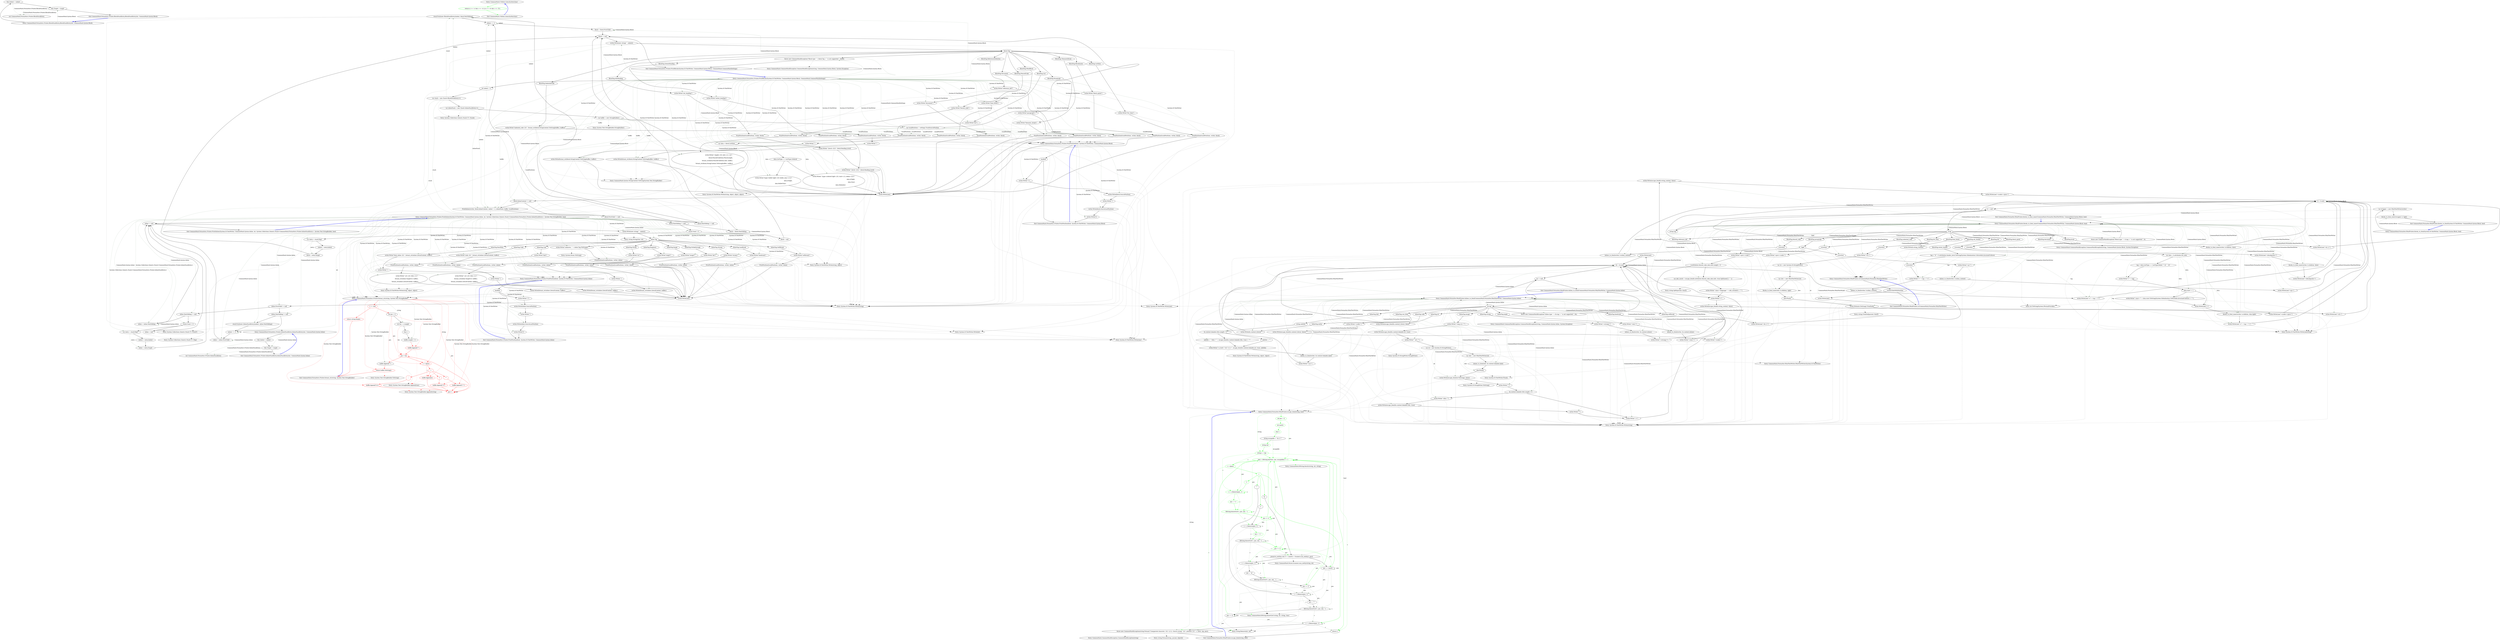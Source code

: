 digraph  {
n194 [label="out CommonMark.Formatters.Printer.BlockStackEntry", span=""];
n195 [label="out CommonMark.Formatters.Printer.InlineStackEntry", span=""];
n0 [label="Entry CommonMark.Formatters.Printer.format_str(string, System.Text.StringBuilder)", span="9-9", cluster="CommonMark.Formatters.Printer.format_str(string, System.Text.StringBuilder)"];
n1 [label="s == null", span="11-11", cluster="CommonMark.Formatters.Printer.format_str(string, System.Text.StringBuilder)", color=red, community=0];
n4 [label="int len = s.Length", span="15-15", cluster="CommonMark.Formatters.Printer.format_str(string, System.Text.StringBuilder)"];
n6 [label="buffer.Length = 0", span="18-18", cluster="CommonMark.Formatters.Printer.format_str(string, System.Text.StringBuilder)"];
n7 [label="buffer.Append('\''')", span="19-19", cluster="CommonMark.Formatters.Printer.format_str(string, System.Text.StringBuilder)", color=red, community=0];
n9 [label="c = s[pos]", span="22-22", cluster="CommonMark.Formatters.Printer.format_str(string, System.Text.StringBuilder)", color=red, community=0];
n12 [label="buffer.Append(''\\n'')", span="26-26", cluster="CommonMark.Formatters.Printer.format_str(string, System.Text.StringBuilder)", color=red, community=0];
n14 [label="buffer.Append(''\\\'''')", span="29-29", cluster="CommonMark.Formatters.Printer.format_str(string, System.Text.StringBuilder)", color=red, community=0];
n16 [label="buffer.Append(''\\\\'')", span="32-32", cluster="CommonMark.Formatters.Printer.format_str(string, System.Text.StringBuilder)", color=red, community=0];
n17 [label="buffer.Append(c)", span="35-35", cluster="CommonMark.Formatters.Printer.format_str(string, System.Text.StringBuilder)", color=red, community=0];
n19 [label="buffer.Append('\''')", span="40-40", cluster="CommonMark.Formatters.Printer.format_str(string, System.Text.StringBuilder)"];
n20 [label="return buffer.ToString();", span="41-41", cluster="CommonMark.Formatters.Printer.format_str(string, System.Text.StringBuilder)", color=red, community=0];
n2 [label="return string.Empty;", span="12-12", cluster="CommonMark.Formatters.Printer.format_str(string, System.Text.StringBuilder)", color=red, community=0];
n3 [label="int pos = 0", span="14-14", cluster="CommonMark.Formatters.Printer.format_str(string, System.Text.StringBuilder)"];
n8 [label="pos < len", span="20-20", cluster="CommonMark.Formatters.Printer.format_str(string, System.Text.StringBuilder)", color=red, community=0];
n18 [label="pos++", span="38-38", cluster="CommonMark.Formatters.Printer.format_str(string, System.Text.StringBuilder)", color=red, community=0];
n5 [label="char c", span="16-16", cluster="CommonMark.Formatters.Printer.format_str(string, System.Text.StringBuilder)"];
n22 [label="Entry System.Text.StringBuilder.Append(char)", span="0-0", cluster="System.Text.StringBuilder.Append(char)"];
n10 [label=c, span="23-23", cluster="CommonMark.Formatters.Printer.format_str(string, System.Text.StringBuilder)", color=red, community=0];
n11 [label="'\n'", span="25-25", cluster="CommonMark.Formatters.Printer.format_str(string, System.Text.StringBuilder)", color=red, community=0];
n13 [label="''''", span="28-28", cluster="CommonMark.Formatters.Printer.format_str(string, System.Text.StringBuilder)", color=red, community=0];
n15 [label="'\\'", span="31-31", cluster="CommonMark.Formatters.Printer.format_str(string, System.Text.StringBuilder)", color=red, community=0];
n23 [label="Entry System.Text.StringBuilder.Append(string)", span="0-0", cluster="System.Text.StringBuilder.Append(string)"];
n21 [label="Exit CommonMark.Formatters.Printer.format_str(string, System.Text.StringBuilder)", span="9-9", cluster="CommonMark.Formatters.Printer.format_str(string, System.Text.StringBuilder)"];
n24 [label="Entry System.Text.StringBuilder.ToString()", span="0-0", cluster="System.Text.StringBuilder.ToString()"];
n25 [label="Entry CommonMark.Formatters.Printer.PrintPosition(bool, System.IO.TextWriter, CommonMark.Syntax.Block)", span="47-47", cluster="CommonMark.Formatters.Printer.PrintPosition(bool, System.IO.TextWriter, CommonMark.Syntax.Block)"];
n26 [label=enabled, span="49-49", cluster="CommonMark.Formatters.Printer.PrintPosition(bool, System.IO.TextWriter, CommonMark.Syntax.Block)"];
n27 [label="writer.Write('' ['')", span="51-51", cluster="CommonMark.Formatters.Printer.PrintPosition(bool, System.IO.TextWriter, CommonMark.Syntax.Block)"];
n28 [label="writer.Write(block.SourcePosition)", span="52-52", cluster="CommonMark.Formatters.Printer.PrintPosition(bool, System.IO.TextWriter, CommonMark.Syntax.Block)"];
n29 [label="writer.Write('-')", span="53-53", cluster="CommonMark.Formatters.Printer.PrintPosition(bool, System.IO.TextWriter, CommonMark.Syntax.Block)"];
n30 [label="writer.Write(block.SourceLastPosition)", span="54-54", cluster="CommonMark.Formatters.Printer.PrintPosition(bool, System.IO.TextWriter, CommonMark.Syntax.Block)"];
n31 [label="writer.Write(']')", span="55-55", cluster="CommonMark.Formatters.Printer.PrintPosition(bool, System.IO.TextWriter, CommonMark.Syntax.Block)"];
n32 [label="Exit CommonMark.Formatters.Printer.PrintPosition(bool, System.IO.TextWriter, CommonMark.Syntax.Block)", span="47-47", cluster="CommonMark.Formatters.Printer.PrintPosition(bool, System.IO.TextWriter, CommonMark.Syntax.Block)"];
n33 [label="Entry System.IO.TextWriter.Write(string)", span="0-0", cluster="System.IO.TextWriter.Write(string)"];
n34 [label="Entry System.IO.TextWriter.Write(int)", span="0-0", cluster="System.IO.TextWriter.Write(int)"];
n35 [label="Entry System.IO.TextWriter.Write(char)", span="0-0", cluster="System.IO.TextWriter.Write(char)"];
n36 [label="Entry CommonMark.Formatters.Printer.PrintPosition(bool, System.IO.TextWriter, CommonMark.Syntax.Inline)", span="62-62", cluster="CommonMark.Formatters.Printer.PrintPosition(bool, System.IO.TextWriter, CommonMark.Syntax.Inline)"];
n37 [label=enabled, span="64-64", cluster="CommonMark.Formatters.Printer.PrintPosition(bool, System.IO.TextWriter, CommonMark.Syntax.Inline)"];
n38 [label="writer.Write('' ['')", span="66-66", cluster="CommonMark.Formatters.Printer.PrintPosition(bool, System.IO.TextWriter, CommonMark.Syntax.Inline)"];
n39 [label="writer.Write(inline.SourcePosition)", span="67-67", cluster="CommonMark.Formatters.Printer.PrintPosition(bool, System.IO.TextWriter, CommonMark.Syntax.Inline)"];
n40 [label="writer.Write('-')", span="68-68", cluster="CommonMark.Formatters.Printer.PrintPosition(bool, System.IO.TextWriter, CommonMark.Syntax.Inline)"];
n41 [label="writer.Write(inline.SourceLastPosition)", span="69-69", cluster="CommonMark.Formatters.Printer.PrintPosition(bool, System.IO.TextWriter, CommonMark.Syntax.Inline)"];
n42 [label="writer.Write(']')", span="70-70", cluster="CommonMark.Formatters.Printer.PrintPosition(bool, System.IO.TextWriter, CommonMark.Syntax.Inline)"];
n43 [label="Exit CommonMark.Formatters.Printer.PrintPosition(bool, System.IO.TextWriter, CommonMark.Syntax.Inline)", span="62-62", cluster="CommonMark.Formatters.Printer.PrintPosition(bool, System.IO.TextWriter, CommonMark.Syntax.Inline)"];
n44 [label="Entry CommonMark.Formatters.Printer.PrintBlocks(System.IO.TextWriter, CommonMark.Syntax.Block, CommonMark.CommonMarkSettings)", span="77-77", cluster="CommonMark.Formatters.Printer.PrintBlocks(System.IO.TextWriter, CommonMark.Syntax.Block, CommonMark.CommonMarkSettings)"];
n45 [label="int indent = 0", span="79-79", cluster="CommonMark.Formatters.Printer.PrintBlocks(System.IO.TextWriter, CommonMark.Syntax.Block, CommonMark.CommonMarkSettings)"];
n49 [label="var trackPositions = settings.TrackSourcePosition", span="83-83", cluster="CommonMark.Formatters.Printer.PrintBlocks(System.IO.TextWriter, CommonMark.Syntax.Block, CommonMark.CommonMarkSettings)"];
n50 [label="block != null", span="85-85", cluster="CommonMark.Formatters.Printer.PrintBlocks(System.IO.TextWriter, CommonMark.Syntax.Block, CommonMark.CommonMarkSettings)"];
n51 [label="writer.Write(new string(' ', indent))", span="87-87", cluster="CommonMark.Formatters.Printer.PrintBlocks(System.IO.TextWriter, CommonMark.Syntax.Block, CommonMark.CommonMarkSettings)"];
n52 [label="block.Tag", span="89-89", cluster="CommonMark.Formatters.Printer.PrintBlocks(System.IO.TextWriter, CommonMark.Syntax.Block, CommonMark.CommonMarkSettings)"];
n54 [label="writer.Write(''document'')", span="92-92", cluster="CommonMark.Formatters.Printer.PrintBlocks(System.IO.TextWriter, CommonMark.Syntax.Block, CommonMark.CommonMarkSettings)"];
n55 [label="PrintPosition(trackPositions, writer, block)", span="93-93", cluster="CommonMark.Formatters.Printer.PrintBlocks(System.IO.TextWriter, CommonMark.Syntax.Block, CommonMark.CommonMarkSettings)"];
n57 [label="writer.Write(''block_quote'')", span="97-97", cluster="CommonMark.Formatters.Printer.PrintBlocks(System.IO.TextWriter, CommonMark.Syntax.Block, CommonMark.CommonMarkSettings)"];
n58 [label="PrintPosition(trackPositions, writer, block)", span="98-98", cluster="CommonMark.Formatters.Printer.PrintBlocks(System.IO.TextWriter, CommonMark.Syntax.Block, CommonMark.CommonMarkSettings)"];
n60 [label="writer.Write(''list_item'')", span="102-102", cluster="CommonMark.Formatters.Printer.PrintBlocks(System.IO.TextWriter, CommonMark.Syntax.Block, CommonMark.CommonMarkSettings)"];
n61 [label="PrintPosition(trackPositions, writer, block)", span="103-103", cluster="CommonMark.Formatters.Printer.PrintBlocks(System.IO.TextWriter, CommonMark.Syntax.Block, CommonMark.CommonMarkSettings)"];
n63 [label="writer.Write(''list'')", span="107-107", cluster="CommonMark.Formatters.Printer.PrintBlocks(System.IO.TextWriter, CommonMark.Syntax.Block, CommonMark.CommonMarkSettings)"];
n64 [label="PrintPosition(trackPositions, writer, block)", span="108-108", cluster="CommonMark.Formatters.Printer.PrintBlocks(System.IO.TextWriter, CommonMark.Syntax.Block, CommonMark.CommonMarkSettings)"];
n65 [label="var data = block.ListData", span="110-110", cluster="CommonMark.Formatters.Printer.PrintBlocks(System.IO.TextWriter, CommonMark.Syntax.Block, CommonMark.CommonMarkSettings)"];
n67 [label="writer.Write('' (type=ordered tight={0} start={1} delim={2})'',\r\n                                 data.IsTight,\r\n                                 data.Start,\r\n                                 data.Delimiter)", span="113-116", cluster="CommonMark.Formatters.Printer.PrintBlocks(System.IO.TextWriter, CommonMark.Syntax.Block, CommonMark.CommonMarkSettings)"];
n68 [label="writer.Write(''(type=bullet tight={0} bullet_char={1})'',\r\n                                 data.IsTight,\r\n                                 data.BulletChar)", span="120-122", cluster="CommonMark.Formatters.Printer.PrintBlocks(System.IO.TextWriter, CommonMark.Syntax.Block, CommonMark.CommonMarkSettings)"];
n70 [label="writer.Write(''atx_heading'')", span="127-127", cluster="CommonMark.Formatters.Printer.PrintBlocks(System.IO.TextWriter, CommonMark.Syntax.Block, CommonMark.CommonMarkSettings)"];
n71 [label="PrintPosition(trackPositions, writer, block)", span="128-128", cluster="CommonMark.Formatters.Printer.PrintBlocks(System.IO.TextWriter, CommonMark.Syntax.Block, CommonMark.CommonMarkSettings)"];
n72 [label="writer.Write('' (level={0})'', block.Heading.Level)", span="129-129", cluster="CommonMark.Formatters.Printer.PrintBlocks(System.IO.TextWriter, CommonMark.Syntax.Block, CommonMark.CommonMarkSettings)"];
n74 [label="writer.Write(''setext_heading'')", span="133-133", cluster="CommonMark.Formatters.Printer.PrintBlocks(System.IO.TextWriter, CommonMark.Syntax.Block, CommonMark.CommonMarkSettings)"];
n75 [label="PrintPosition(trackPositions, writer, block)", span="134-134", cluster="CommonMark.Formatters.Printer.PrintBlocks(System.IO.TextWriter, CommonMark.Syntax.Block, CommonMark.CommonMarkSettings)"];
n76 [label="writer.Write('' (level={0})'', block.Heading.Level)", span="135-135", cluster="CommonMark.Formatters.Printer.PrintBlocks(System.IO.TextWriter, CommonMark.Syntax.Block, CommonMark.CommonMarkSettings)"];
n78 [label="writer.Write(''paragraph'')", span="139-139", cluster="CommonMark.Formatters.Printer.PrintBlocks(System.IO.TextWriter, CommonMark.Syntax.Block, CommonMark.CommonMarkSettings)"];
n79 [label="PrintPosition(trackPositions, writer, block)", span="140-140", cluster="CommonMark.Formatters.Printer.PrintBlocks(System.IO.TextWriter, CommonMark.Syntax.Block, CommonMark.CommonMarkSettings)"];
n81 [label="writer.Write(''thematic_break'')", span="144-144", cluster="CommonMark.Formatters.Printer.PrintBlocks(System.IO.TextWriter, CommonMark.Syntax.Block, CommonMark.CommonMarkSettings)"];
n82 [label="PrintPosition(trackPositions, writer, block)", span="145-145", cluster="CommonMark.Formatters.Printer.PrintBlocks(System.IO.TextWriter, CommonMark.Syntax.Block, CommonMark.CommonMarkSettings)"];
n84 [label="writer.Write(''indented_code {0}'', format_str(block.StringContent.ToString(buffer), buffer))", span="149-149", cluster="CommonMark.Formatters.Printer.PrintBlocks(System.IO.TextWriter, CommonMark.Syntax.Block, CommonMark.CommonMarkSettings)"];
n85 [label="PrintPosition(trackPositions, writer, block)", span="150-150", cluster="CommonMark.Formatters.Printer.PrintBlocks(System.IO.TextWriter, CommonMark.Syntax.Block, CommonMark.CommonMarkSettings)"];
n86 [label="writer.Write(' ')", span="151-151", cluster="CommonMark.Formatters.Printer.PrintBlocks(System.IO.TextWriter, CommonMark.Syntax.Block, CommonMark.CommonMarkSettings)"];
n87 [label="writer.Write(format_str(block.StringContent.ToString(buffer), buffer))", span="152-152", cluster="CommonMark.Formatters.Printer.PrintBlocks(System.IO.TextWriter, CommonMark.Syntax.Block, CommonMark.CommonMarkSettings)"];
n89 [label="writer.Write(''fenced_code'')", span="156-156", cluster="CommonMark.Formatters.Printer.PrintBlocks(System.IO.TextWriter, CommonMark.Syntax.Block, CommonMark.CommonMarkSettings)"];
n90 [label="PrintPosition(trackPositions, writer, block)", span="157-157", cluster="CommonMark.Formatters.Printer.PrintBlocks(System.IO.TextWriter, CommonMark.Syntax.Block, CommonMark.CommonMarkSettings)"];
n91 [label="writer.Write('' length={0} info={1} {2}'',\r\n                               block.FencedCodeData.FenceLength,\r\n                               format_str(block.FencedCodeData.Info, buffer),\r\n                               format_str(block.StringContent.ToString(buffer), buffer))", span="158-161", cluster="CommonMark.Formatters.Printer.PrintBlocks(System.IO.TextWriter, CommonMark.Syntax.Block, CommonMark.CommonMarkSettings)"];
n93 [label="writer.Write(''html_block'')", span="165-165", cluster="CommonMark.Formatters.Printer.PrintBlocks(System.IO.TextWriter, CommonMark.Syntax.Block, CommonMark.CommonMarkSettings)"];
n94 [label="PrintPosition(trackPositions, writer, block)", span="166-166", cluster="CommonMark.Formatters.Printer.PrintBlocks(System.IO.TextWriter, CommonMark.Syntax.Block, CommonMark.CommonMarkSettings)"];
n95 [label="writer.Write(' ')", span="167-167", cluster="CommonMark.Formatters.Printer.PrintBlocks(System.IO.TextWriter, CommonMark.Syntax.Block, CommonMark.CommonMarkSettings)"];
n96 [label="writer.Write(format_str(block.StringContent.ToString(buffer), buffer))", span="168-168", cluster="CommonMark.Formatters.Printer.PrintBlocks(System.IO.TextWriter, CommonMark.Syntax.Block, CommonMark.CommonMarkSettings)"];
n98 [label="writer.Write(''reference_def'')", span="172-172", cluster="CommonMark.Formatters.Printer.PrintBlocks(System.IO.TextWriter, CommonMark.Syntax.Block, CommonMark.CommonMarkSettings)"];
n99 [label="PrintPosition(trackPositions, writer, block)", span="173-173", cluster="CommonMark.Formatters.Printer.PrintBlocks(System.IO.TextWriter, CommonMark.Syntax.Block, CommonMark.CommonMarkSettings)"];
n100 [label="throw new CommonMarkException(''Block type '' + block.Tag + '' is not supported.'', block);", span="177-177", cluster="CommonMark.Formatters.Printer.PrintBlocks(System.IO.TextWriter, CommonMark.Syntax.Block, CommonMark.CommonMarkSettings)"];
n101 [label="writer.WriteLine()", span="180-180", cluster="CommonMark.Formatters.Printer.PrintBlocks(System.IO.TextWriter, CommonMark.Syntax.Block, CommonMark.CommonMarkSettings)"];
n102 [label="block.InlineContent != null", span="182-182", cluster="CommonMark.Formatters.Printer.PrintBlocks(System.IO.TextWriter, CommonMark.Syntax.Block, CommonMark.CommonMarkSettings)"];
n103 [label="PrintInlines(writer, block.InlineContent, indent + 2, inlineStack, buffer, trackPositions)", span="184-184", cluster="CommonMark.Formatters.Printer.PrintBlocks(System.IO.TextWriter, CommonMark.Syntax.Block, CommonMark.CommonMarkSettings)"];
n104 [label="block.FirstChild != null", span="187-187", cluster="CommonMark.Formatters.Printer.PrintBlocks(System.IO.TextWriter, CommonMark.Syntax.Block, CommonMark.CommonMarkSettings)"];
n105 [label="block.NextSibling != null", span="189-189", cluster="CommonMark.Formatters.Printer.PrintBlocks(System.IO.TextWriter, CommonMark.Syntax.Block, CommonMark.CommonMarkSettings)"];
n106 [label="stack.Push(new BlockStackEntry(indent, block.NextSibling))", span="190-190", cluster="CommonMark.Formatters.Printer.PrintBlocks(System.IO.TextWriter, CommonMark.Syntax.Block, CommonMark.CommonMarkSettings)"];
n108 [label="block = block.FirstChild", span="193-193", cluster="CommonMark.Formatters.Printer.PrintBlocks(System.IO.TextWriter, CommonMark.Syntax.Block, CommonMark.CommonMarkSettings)"];
n109 [label="block.NextSibling != null", span="195-195", cluster="CommonMark.Formatters.Printer.PrintBlocks(System.IO.TextWriter, CommonMark.Syntax.Block, CommonMark.CommonMarkSettings)"];
n110 [label="block = block.NextSibling", span="197-197", cluster="CommonMark.Formatters.Printer.PrintBlocks(System.IO.TextWriter, CommonMark.Syntax.Block, CommonMark.CommonMarkSettings)"];
n46 [label="var stack = new Stack<BlockStackEntry>()", span="80-80", cluster="CommonMark.Formatters.Printer.PrintBlocks(System.IO.TextWriter, CommonMark.Syntax.Block, CommonMark.CommonMarkSettings)"];
n107 [label="indent += 2", span="192-192", cluster="CommonMark.Formatters.Printer.PrintBlocks(System.IO.TextWriter, CommonMark.Syntax.Block, CommonMark.CommonMarkSettings)"];
n47 [label="var inlineStack = new Stack<InlineStackEntry>()", span="81-81", cluster="CommonMark.Formatters.Printer.PrintBlocks(System.IO.TextWriter, CommonMark.Syntax.Block, CommonMark.CommonMarkSettings)"];
n117 [label="Entry System.Collections.Generic.Stack<T>.Stack()", span="0-0", cluster="System.Collections.Generic.Stack<T>.Stack()"];
n111 [label="stack.Count > 0", span="199-199", cluster="CommonMark.Formatters.Printer.PrintBlocks(System.IO.TextWriter, CommonMark.Syntax.Block, CommonMark.CommonMarkSettings)"];
n112 [label="var entry = stack.Pop()", span="201-201", cluster="CommonMark.Formatters.Printer.PrintBlocks(System.IO.TextWriter, CommonMark.Syntax.Block, CommonMark.CommonMarkSettings)"];
n48 [label="var buffer = new StringBuilder()", span="82-82", cluster="CommonMark.Formatters.Printer.PrintBlocks(System.IO.TextWriter, CommonMark.Syntax.Block, CommonMark.CommonMarkSettings)"];
n118 [label="Entry System.Text.StringBuilder.StringBuilder()", span="0-0", cluster="System.Text.StringBuilder.StringBuilder()"];
n116 [label="Exit CommonMark.Formatters.Printer.PrintBlocks(System.IO.TextWriter, CommonMark.Syntax.Block, CommonMark.CommonMarkSettings)", span="77-77", cluster="CommonMark.Formatters.Printer.PrintBlocks(System.IO.TextWriter, CommonMark.Syntax.Block, CommonMark.CommonMarkSettings)"];
n119 [label="Entry string.String(char, int)", span="0-0", cluster="string.String(char, int)"];
n53 [label="BlockTag.Document", span="91-91", cluster="CommonMark.Formatters.Printer.PrintBlocks(System.IO.TextWriter, CommonMark.Syntax.Block, CommonMark.CommonMarkSettings)"];
n56 [label="BlockTag.BlockQuote", span="96-96", cluster="CommonMark.Formatters.Printer.PrintBlocks(System.IO.TextWriter, CommonMark.Syntax.Block, CommonMark.CommonMarkSettings)"];
n59 [label="BlockTag.ListItem", span="101-101", cluster="CommonMark.Formatters.Printer.PrintBlocks(System.IO.TextWriter, CommonMark.Syntax.Block, CommonMark.CommonMarkSettings)"];
n62 [label="BlockTag.List", span="106-106", cluster="CommonMark.Formatters.Printer.PrintBlocks(System.IO.TextWriter, CommonMark.Syntax.Block, CommonMark.CommonMarkSettings)"];
n69 [label="BlockTag.AtxHeading", span="126-126", cluster="CommonMark.Formatters.Printer.PrintBlocks(System.IO.TextWriter, CommonMark.Syntax.Block, CommonMark.CommonMarkSettings)"];
n73 [label="BlockTag.SetextHeading", span="132-132", cluster="CommonMark.Formatters.Printer.PrintBlocks(System.IO.TextWriter, CommonMark.Syntax.Block, CommonMark.CommonMarkSettings)"];
n77 [label="BlockTag.Paragraph", span="138-138", cluster="CommonMark.Formatters.Printer.PrintBlocks(System.IO.TextWriter, CommonMark.Syntax.Block, CommonMark.CommonMarkSettings)"];
n80 [label="BlockTag.ThematicBreak", span="143-143", cluster="CommonMark.Formatters.Printer.PrintBlocks(System.IO.TextWriter, CommonMark.Syntax.Block, CommonMark.CommonMarkSettings)"];
n83 [label="BlockTag.IndentedCode", span="148-148", cluster="CommonMark.Formatters.Printer.PrintBlocks(System.IO.TextWriter, CommonMark.Syntax.Block, CommonMark.CommonMarkSettings)"];
n88 [label="BlockTag.FencedCode", span="155-155", cluster="CommonMark.Formatters.Printer.PrintBlocks(System.IO.TextWriter, CommonMark.Syntax.Block, CommonMark.CommonMarkSettings)"];
n92 [label="BlockTag.HtmlBlock", span="164-164", cluster="CommonMark.Formatters.Printer.PrintBlocks(System.IO.TextWriter, CommonMark.Syntax.Block, CommonMark.CommonMarkSettings)"];
n97 [label="BlockTag.ReferenceDefinition", span="171-171", cluster="CommonMark.Formatters.Printer.PrintBlocks(System.IO.TextWriter, CommonMark.Syntax.Block, CommonMark.CommonMarkSettings)"];
n66 [label="data.ListType == ListType.Ordered", span="111-111", cluster="CommonMark.Formatters.Printer.PrintBlocks(System.IO.TextWriter, CommonMark.Syntax.Block, CommonMark.CommonMarkSettings)"];
n123 [label="Entry CommonMark.Syntax.StringContent.ToString(System.Text.StringBuilder)", span="59-59", cluster="CommonMark.Syntax.StringContent.ToString(System.Text.StringBuilder)"];
n122 [label="Entry System.IO.TextWriter.Write(string, object)", span="0-0", cluster="System.IO.TextWriter.Write(string, object)"];
n120 [label="Entry System.IO.TextWriter.Write(string, object, object, object)", span="0-0", cluster="System.IO.TextWriter.Write(string, object, object, object)"];
n121 [label="Entry System.IO.TextWriter.Write(string, object, object)", span="0-0", cluster="System.IO.TextWriter.Write(string, object, object)"];
n125 [label="Entry System.IO.TextWriter.WriteLine()", span="0-0", cluster="System.IO.TextWriter.WriteLine()"];
n126 [label="Entry CommonMark.Formatters.Printer.PrintInlines(System.IO.TextWriter, CommonMark.Syntax.Inline, int, System.Collections.Generic.Stack<CommonMark.Formatters.Printer.InlineStackEntry>, System.Text.StringBuilder, bool)", span="212-212", cluster="CommonMark.Formatters.Printer.PrintInlines(System.IO.TextWriter, CommonMark.Syntax.Inline, int, System.Collections.Generic.Stack<CommonMark.Formatters.Printer.InlineStackEntry>, System.Text.StringBuilder, bool)"];
n127 [label="Entry CommonMark.Formatters.Printer.BlockStackEntry.BlockStackEntry(int, CommonMark.Syntax.Block)", span="318-318", cluster="CommonMark.Formatters.Printer.BlockStackEntry.BlockStackEntry(int, CommonMark.Syntax.Block)"];
n128 [label="Entry System.Collections.Generic.Stack<T>.Push(T)", span="0-0", cluster="System.Collections.Generic.Stack<T>.Push(T)"];
n115 [label="block = null", span="207-207", cluster="CommonMark.Formatters.Printer.PrintBlocks(System.IO.TextWriter, CommonMark.Syntax.Block, CommonMark.CommonMarkSettings)"];
n113 [label="indent = entry.Indent", span="202-202", cluster="CommonMark.Formatters.Printer.PrintBlocks(System.IO.TextWriter, CommonMark.Syntax.Block, CommonMark.CommonMarkSettings)"];
n129 [label="Entry System.Collections.Generic.Stack<T>.Pop()", span="0-0", cluster="System.Collections.Generic.Stack<T>.Pop()"];
n114 [label="block = entry.Target", span="203-203", cluster="CommonMark.Formatters.Printer.PrintBlocks(System.IO.TextWriter, CommonMark.Syntax.Block, CommonMark.CommonMarkSettings)"];
n124 [label="Entry CommonMark.CommonMarkException.CommonMarkException(string, CommonMark.Syntax.Block, System.Exception)", span="51-51", cluster="CommonMark.CommonMarkException.CommonMarkException(string, CommonMark.Syntax.Block, System.Exception)"];
n130 [label="inline != null", span="214-214", cluster="CommonMark.Formatters.Printer.PrintInlines(System.IO.TextWriter, CommonMark.Syntax.Inline, int, System.Collections.Generic.Stack<CommonMark.Formatters.Printer.InlineStackEntry>, System.Text.StringBuilder, bool)"];
n131 [label="writer.Write(new string(' ', indent))", span="216-216", cluster="CommonMark.Formatters.Printer.PrintInlines(System.IO.TextWriter, CommonMark.Syntax.Inline, int, System.Collections.Generic.Stack<CommonMark.Formatters.Printer.InlineStackEntry>, System.Text.StringBuilder, bool)"];
n132 [label="inline.Tag", span="218-218", cluster="CommonMark.Formatters.Printer.PrintInlines(System.IO.TextWriter, CommonMark.Syntax.Inline, int, System.Collections.Generic.Stack<CommonMark.Formatters.Printer.InlineStackEntry>, System.Text.StringBuilder, bool)"];
n134 [label="writer.Write(''str'')", span="221-221", cluster="CommonMark.Formatters.Printer.PrintInlines(System.IO.TextWriter, CommonMark.Syntax.Inline, int, System.Collections.Generic.Stack<CommonMark.Formatters.Printer.InlineStackEntry>, System.Text.StringBuilder, bool)"];
n135 [label="PrintPosition(trackPositions, writer, inline)", span="222-222", cluster="CommonMark.Formatters.Printer.PrintInlines(System.IO.TextWriter, CommonMark.Syntax.Inline, int, System.Collections.Generic.Stack<CommonMark.Formatters.Printer.InlineStackEntry>, System.Text.StringBuilder, bool)"];
n136 [label="writer.Write(' ')", span="223-223", cluster="CommonMark.Formatters.Printer.PrintInlines(System.IO.TextWriter, CommonMark.Syntax.Inline, int, System.Collections.Generic.Stack<CommonMark.Formatters.Printer.InlineStackEntry>, System.Text.StringBuilder, bool)"];
n137 [label="writer.Write(format_str(inline.LiteralContent, buffer))", span="224-224", cluster="CommonMark.Formatters.Printer.PrintInlines(System.IO.TextWriter, CommonMark.Syntax.Inline, int, System.Collections.Generic.Stack<CommonMark.Formatters.Printer.InlineStackEntry>, System.Text.StringBuilder, bool)"];
n139 [label="writer.Write(''linebreak'')", span="228-228", cluster="CommonMark.Formatters.Printer.PrintInlines(System.IO.TextWriter, CommonMark.Syntax.Inline, int, System.Collections.Generic.Stack<CommonMark.Formatters.Printer.InlineStackEntry>, System.Text.StringBuilder, bool)"];
n140 [label="PrintPosition(trackPositions, writer, inline)", span="229-229", cluster="CommonMark.Formatters.Printer.PrintInlines(System.IO.TextWriter, CommonMark.Syntax.Inline, int, System.Collections.Generic.Stack<CommonMark.Formatters.Printer.InlineStackEntry>, System.Text.StringBuilder, bool)"];
n142 [label="writer.Write(''softbreak'')", span="233-233", cluster="CommonMark.Formatters.Printer.PrintInlines(System.IO.TextWriter, CommonMark.Syntax.Inline, int, System.Collections.Generic.Stack<CommonMark.Formatters.Printer.InlineStackEntry>, System.Text.StringBuilder, bool)"];
n143 [label="PrintPosition(trackPositions, writer, inline)", span="234-234", cluster="CommonMark.Formatters.Printer.PrintInlines(System.IO.TextWriter, CommonMark.Syntax.Inline, int, System.Collections.Generic.Stack<CommonMark.Formatters.Printer.InlineStackEntry>, System.Text.StringBuilder, bool)"];
n145 [label="writer.Write(''code {0}'', format_str(inline.LiteralContent, buffer))", span="238-238", cluster="CommonMark.Formatters.Printer.PrintInlines(System.IO.TextWriter, CommonMark.Syntax.Inline, int, System.Collections.Generic.Stack<CommonMark.Formatters.Printer.InlineStackEntry>, System.Text.StringBuilder, bool)"];
n146 [label="PrintPosition(trackPositions, writer, inline)", span="239-239", cluster="CommonMark.Formatters.Printer.PrintInlines(System.IO.TextWriter, CommonMark.Syntax.Inline, int, System.Collections.Generic.Stack<CommonMark.Formatters.Printer.InlineStackEntry>, System.Text.StringBuilder, bool)"];
n147 [label="writer.Write(' ')", span="240-240", cluster="CommonMark.Formatters.Printer.PrintInlines(System.IO.TextWriter, CommonMark.Syntax.Inline, int, System.Collections.Generic.Stack<CommonMark.Formatters.Printer.InlineStackEntry>, System.Text.StringBuilder, bool)"];
n148 [label="writer.Write(format_str(inline.LiteralContent, buffer))", span="241-241", cluster="CommonMark.Formatters.Printer.PrintInlines(System.IO.TextWriter, CommonMark.Syntax.Inline, int, System.Collections.Generic.Stack<CommonMark.Formatters.Printer.InlineStackEntry>, System.Text.StringBuilder, bool)"];
n150 [label="writer.Write(''html_inline {0}'', format_str(inline.LiteralContent, buffer))", span="245-245", cluster="CommonMark.Formatters.Printer.PrintInlines(System.IO.TextWriter, CommonMark.Syntax.Inline, int, System.Collections.Generic.Stack<CommonMark.Formatters.Printer.InlineStackEntry>, System.Text.StringBuilder, bool)"];
n151 [label="writer.Write(' ')", span="246-246", cluster="CommonMark.Formatters.Printer.PrintInlines(System.IO.TextWriter, CommonMark.Syntax.Inline, int, System.Collections.Generic.Stack<CommonMark.Formatters.Printer.InlineStackEntry>, System.Text.StringBuilder, bool)"];
n152 [label="writer.Write(format_str(inline.LiteralContent, buffer))", span="247-247", cluster="CommonMark.Formatters.Printer.PrintInlines(System.IO.TextWriter, CommonMark.Syntax.Inline, int, System.Collections.Generic.Stack<CommonMark.Formatters.Printer.InlineStackEntry>, System.Text.StringBuilder, bool)"];
n154 [label="writer.Write(''link'')", span="251-251", cluster="CommonMark.Formatters.Printer.PrintInlines(System.IO.TextWriter, CommonMark.Syntax.Inline, int, System.Collections.Generic.Stack<CommonMark.Formatters.Printer.InlineStackEntry>, System.Text.StringBuilder, bool)"];
n155 [label="PrintPosition(trackPositions, writer, inline)", span="252-252", cluster="CommonMark.Formatters.Printer.PrintInlines(System.IO.TextWriter, CommonMark.Syntax.Inline, int, System.Collections.Generic.Stack<CommonMark.Formatters.Printer.InlineStackEntry>, System.Text.StringBuilder, bool)"];
n156 [label="writer.Write('' url={0} title={1}'',\r\n                               format_str(inline.TargetUrl, buffer),\r\n                               format_str(inline.LiteralContent, buffer))", span="253-255", cluster="CommonMark.Formatters.Printer.PrintInlines(System.IO.TextWriter, CommonMark.Syntax.Inline, int, System.Collections.Generic.Stack<CommonMark.Formatters.Printer.InlineStackEntry>, System.Text.StringBuilder, bool)"];
n158 [label="writer.Write(''image'')", span="259-259", cluster="CommonMark.Formatters.Printer.PrintInlines(System.IO.TextWriter, CommonMark.Syntax.Inline, int, System.Collections.Generic.Stack<CommonMark.Formatters.Printer.InlineStackEntry>, System.Text.StringBuilder, bool)"];
n159 [label="PrintPosition(trackPositions, writer, inline)", span="260-260", cluster="CommonMark.Formatters.Printer.PrintInlines(System.IO.TextWriter, CommonMark.Syntax.Inline, int, System.Collections.Generic.Stack<CommonMark.Formatters.Printer.InlineStackEntry>, System.Text.StringBuilder, bool)"];
n160 [label="writer.Write('' url={0} title={1}'',\r\n                               format_str(inline.TargetUrl, buffer),\r\n                               format_str(inline.LiteralContent, buffer))", span="261-263", cluster="CommonMark.Formatters.Printer.PrintInlines(System.IO.TextWriter, CommonMark.Syntax.Inline, int, System.Collections.Generic.Stack<CommonMark.Formatters.Printer.InlineStackEntry>, System.Text.StringBuilder, bool)"];
n162 [label="writer.Write(''strong'')", span="267-267", cluster="CommonMark.Formatters.Printer.PrintInlines(System.IO.TextWriter, CommonMark.Syntax.Inline, int, System.Collections.Generic.Stack<CommonMark.Formatters.Printer.InlineStackEntry>, System.Text.StringBuilder, bool)"];
n163 [label="PrintPosition(trackPositions, writer, inline)", span="268-268", cluster="CommonMark.Formatters.Printer.PrintInlines(System.IO.TextWriter, CommonMark.Syntax.Inline, int, System.Collections.Generic.Stack<CommonMark.Formatters.Printer.InlineStackEntry>, System.Text.StringBuilder, bool)"];
n165 [label="writer.Write(''emph'')", span="272-272", cluster="CommonMark.Formatters.Printer.PrintInlines(System.IO.TextWriter, CommonMark.Syntax.Inline, int, System.Collections.Generic.Stack<CommonMark.Formatters.Printer.InlineStackEntry>, System.Text.StringBuilder, bool)"];
n166 [label="PrintPosition(trackPositions, writer, inline)", span="273-273", cluster="CommonMark.Formatters.Printer.PrintInlines(System.IO.TextWriter, CommonMark.Syntax.Inline, int, System.Collections.Generic.Stack<CommonMark.Formatters.Printer.InlineStackEntry>, System.Text.StringBuilder, bool)"];
n168 [label="writer.Write(''del'')", span="277-277", cluster="CommonMark.Formatters.Printer.PrintInlines(System.IO.TextWriter, CommonMark.Syntax.Inline, int, System.Collections.Generic.Stack<CommonMark.Formatters.Printer.InlineStackEntry>, System.Text.StringBuilder, bool)"];
n169 [label="PrintPosition(trackPositions, writer, inline)", span="278-278", cluster="CommonMark.Formatters.Printer.PrintInlines(System.IO.TextWriter, CommonMark.Syntax.Inline, int, System.Collections.Generic.Stack<CommonMark.Formatters.Printer.InlineStackEntry>, System.Text.StringBuilder, bool)"];
n170 [label="writer.Write(''unknown: '' + inline.Tag.ToString())", span="282-282", cluster="CommonMark.Formatters.Printer.PrintInlines(System.IO.TextWriter, CommonMark.Syntax.Inline, int, System.Collections.Generic.Stack<CommonMark.Formatters.Printer.InlineStackEntry>, System.Text.StringBuilder, bool)"];
n171 [label="PrintPosition(trackPositions, writer, inline)", span="283-283", cluster="CommonMark.Formatters.Printer.PrintInlines(System.IO.TextWriter, CommonMark.Syntax.Inline, int, System.Collections.Generic.Stack<CommonMark.Formatters.Printer.InlineStackEntry>, System.Text.StringBuilder, bool)"];
n172 [label="writer.WriteLine()", span="287-287", cluster="CommonMark.Formatters.Printer.PrintInlines(System.IO.TextWriter, CommonMark.Syntax.Inline, int, System.Collections.Generic.Stack<CommonMark.Formatters.Printer.InlineStackEntry>, System.Text.StringBuilder, bool)"];
n173 [label="inline.FirstChild != null", span="289-289", cluster="CommonMark.Formatters.Printer.PrintInlines(System.IO.TextWriter, CommonMark.Syntax.Inline, int, System.Collections.Generic.Stack<CommonMark.Formatters.Printer.InlineStackEntry>, System.Text.StringBuilder, bool)"];
n174 [label="inline.NextSibling != null", span="291-291", cluster="CommonMark.Formatters.Printer.PrintInlines(System.IO.TextWriter, CommonMark.Syntax.Inline, int, System.Collections.Generic.Stack<CommonMark.Formatters.Printer.InlineStackEntry>, System.Text.StringBuilder, bool)"];
n175 [label="stack.Push(new InlineStackEntry(indent, inline.NextSibling))", span="292-292", cluster="CommonMark.Formatters.Printer.PrintInlines(System.IO.TextWriter, CommonMark.Syntax.Inline, int, System.Collections.Generic.Stack<CommonMark.Formatters.Printer.InlineStackEntry>, System.Text.StringBuilder, bool)"];
n176 [label="indent += 2", span="294-294", cluster="CommonMark.Formatters.Printer.PrintInlines(System.IO.TextWriter, CommonMark.Syntax.Inline, int, System.Collections.Generic.Stack<CommonMark.Formatters.Printer.InlineStackEntry>, System.Text.StringBuilder, bool)"];
n177 [label="inline = inline.FirstChild", span="295-295", cluster="CommonMark.Formatters.Printer.PrintInlines(System.IO.TextWriter, CommonMark.Syntax.Inline, int, System.Collections.Generic.Stack<CommonMark.Formatters.Printer.InlineStackEntry>, System.Text.StringBuilder, bool)"];
n178 [label="inline.NextSibling != null", span="297-297", cluster="CommonMark.Formatters.Printer.PrintInlines(System.IO.TextWriter, CommonMark.Syntax.Inline, int, System.Collections.Generic.Stack<CommonMark.Formatters.Printer.InlineStackEntry>, System.Text.StringBuilder, bool)"];
n179 [label="inline = inline.NextSibling", span="299-299", cluster="CommonMark.Formatters.Printer.PrintInlines(System.IO.TextWriter, CommonMark.Syntax.Inline, int, System.Collections.Generic.Stack<CommonMark.Formatters.Printer.InlineStackEntry>, System.Text.StringBuilder, bool)"];
n180 [label="stack.Count > 0", span="301-301", cluster="CommonMark.Formatters.Printer.PrintInlines(System.IO.TextWriter, CommonMark.Syntax.Inline, int, System.Collections.Generic.Stack<CommonMark.Formatters.Printer.InlineStackEntry>, System.Text.StringBuilder, bool)"];
n181 [label="var entry = stack.Pop()", span="303-303", cluster="CommonMark.Formatters.Printer.PrintInlines(System.IO.TextWriter, CommonMark.Syntax.Inline, int, System.Collections.Generic.Stack<CommonMark.Formatters.Printer.InlineStackEntry>, System.Text.StringBuilder, bool)"];
n185 [label="Exit CommonMark.Formatters.Printer.PrintInlines(System.IO.TextWriter, CommonMark.Syntax.Inline, int, System.Collections.Generic.Stack<CommonMark.Formatters.Printer.InlineStackEntry>, System.Text.StringBuilder, bool)", span="212-212", cluster="CommonMark.Formatters.Printer.PrintInlines(System.IO.TextWriter, CommonMark.Syntax.Inline, int, System.Collections.Generic.Stack<CommonMark.Formatters.Printer.InlineStackEntry>, System.Text.StringBuilder, bool)"];
n133 [label="InlineTag.String", span="220-220", cluster="CommonMark.Formatters.Printer.PrintInlines(System.IO.TextWriter, CommonMark.Syntax.Inline, int, System.Collections.Generic.Stack<CommonMark.Formatters.Printer.InlineStackEntry>, System.Text.StringBuilder, bool)"];
n138 [label="InlineTag.LineBreak", span="227-227", cluster="CommonMark.Formatters.Printer.PrintInlines(System.IO.TextWriter, CommonMark.Syntax.Inline, int, System.Collections.Generic.Stack<CommonMark.Formatters.Printer.InlineStackEntry>, System.Text.StringBuilder, bool)"];
n141 [label="InlineTag.SoftBreak", span="232-232", cluster="CommonMark.Formatters.Printer.PrintInlines(System.IO.TextWriter, CommonMark.Syntax.Inline, int, System.Collections.Generic.Stack<CommonMark.Formatters.Printer.InlineStackEntry>, System.Text.StringBuilder, bool)"];
n144 [label="InlineTag.Code", span="237-237", cluster="CommonMark.Formatters.Printer.PrintInlines(System.IO.TextWriter, CommonMark.Syntax.Inline, int, System.Collections.Generic.Stack<CommonMark.Formatters.Printer.InlineStackEntry>, System.Text.StringBuilder, bool)"];
n149 [label="InlineTag.RawHtml", span="244-244", cluster="CommonMark.Formatters.Printer.PrintInlines(System.IO.TextWriter, CommonMark.Syntax.Inline, int, System.Collections.Generic.Stack<CommonMark.Formatters.Printer.InlineStackEntry>, System.Text.StringBuilder, bool)"];
n153 [label="InlineTag.Link", span="250-250", cluster="CommonMark.Formatters.Printer.PrintInlines(System.IO.TextWriter, CommonMark.Syntax.Inline, int, System.Collections.Generic.Stack<CommonMark.Formatters.Printer.InlineStackEntry>, System.Text.StringBuilder, bool)"];
n157 [label="InlineTag.Image", span="258-258", cluster="CommonMark.Formatters.Printer.PrintInlines(System.IO.TextWriter, CommonMark.Syntax.Inline, int, System.Collections.Generic.Stack<CommonMark.Formatters.Printer.InlineStackEntry>, System.Text.StringBuilder, bool)"];
n161 [label="InlineTag.Strong", span="266-266", cluster="CommonMark.Formatters.Printer.PrintInlines(System.IO.TextWriter, CommonMark.Syntax.Inline, int, System.Collections.Generic.Stack<CommonMark.Formatters.Printer.InlineStackEntry>, System.Text.StringBuilder, bool)"];
n164 [label="InlineTag.Emphasis", span="271-271", cluster="CommonMark.Formatters.Printer.PrintInlines(System.IO.TextWriter, CommonMark.Syntax.Inline, int, System.Collections.Generic.Stack<CommonMark.Formatters.Printer.InlineStackEntry>, System.Text.StringBuilder, bool)"];
n167 [label="InlineTag.Strikethrough", span="276-276", cluster="CommonMark.Formatters.Printer.PrintInlines(System.IO.TextWriter, CommonMark.Syntax.Inline, int, System.Collections.Generic.Stack<CommonMark.Formatters.Printer.InlineStackEntry>, System.Text.StringBuilder, bool)"];
n186 [label="Entry System.Enum.ToString()", span="0-0", cluster="System.Enum.ToString()"];
n187 [label="Entry CommonMark.Formatters.Printer.InlineStackEntry.InlineStackEntry(int, CommonMark.Syntax.Inline)", span="328-328", cluster="CommonMark.Formatters.Printer.InlineStackEntry.InlineStackEntry(int, CommonMark.Syntax.Inline)"];
n184 [label="inline = null", span="309-309", cluster="CommonMark.Formatters.Printer.PrintInlines(System.IO.TextWriter, CommonMark.Syntax.Inline, int, System.Collections.Generic.Stack<CommonMark.Formatters.Printer.InlineStackEntry>, System.Text.StringBuilder, bool)"];
n182 [label="indent = entry.Indent", span="304-304", cluster="CommonMark.Formatters.Printer.PrintInlines(System.IO.TextWriter, CommonMark.Syntax.Inline, int, System.Collections.Generic.Stack<CommonMark.Formatters.Printer.InlineStackEntry>, System.Text.StringBuilder, bool)"];
n183 [label="inline = entry.Target", span="305-305", cluster="CommonMark.Formatters.Printer.PrintInlines(System.IO.TextWriter, CommonMark.Syntax.Inline, int, System.Collections.Generic.Stack<CommonMark.Formatters.Printer.InlineStackEntry>, System.Text.StringBuilder, bool)"];
n188 [label="this.Indent = indent", span="320-320", cluster="CommonMark.Formatters.Printer.BlockStackEntry.BlockStackEntry(int, CommonMark.Syntax.Block)"];
n189 [label="this.Target = target", span="321-321", cluster="CommonMark.Formatters.Printer.BlockStackEntry.BlockStackEntry(int, CommonMark.Syntax.Block)"];
n190 [label="Exit CommonMark.Formatters.Printer.BlockStackEntry.BlockStackEntry(int, CommonMark.Syntax.Block)", span="318-318", cluster="CommonMark.Formatters.Printer.BlockStackEntry.BlockStackEntry(int, CommonMark.Syntax.Block)"];
n191 [label="this.Indent = indent", span="330-330", cluster="CommonMark.Formatters.Printer.InlineStackEntry.InlineStackEntry(int, CommonMark.Syntax.Inline)"];
n192 [label="this.Target = target", span="331-331", cluster="CommonMark.Formatters.Printer.InlineStackEntry.InlineStackEntry(int, CommonMark.Syntax.Inline)"];
n193 [label="Exit CommonMark.Formatters.Printer.InlineStackEntry.InlineStackEntry(int, CommonMark.Syntax.Inline)", span="328-328", cluster="CommonMark.Formatters.Printer.InlineStackEntry.InlineStackEntry(int, CommonMark.Syntax.Inline)"];
d1 [label="int pos = 0", span="15-15", cluster="CommonMark.Formatter.HtmlPrinter.escape_html(string, bool)", color=green, community=0];
d0 [label="Entry CommonMark.Formatter.HtmlPrinter.escape_html(string, bool)", span="13-13", cluster="CommonMark.Formatter.HtmlPrinter.escape_html(string, bool)"];
d2 [label="int match", span="16-16", cluster="CommonMark.Formatter.HtmlPrinter.escape_html(string, bool)", color=green, community=0];
d7 [label="(pos = BString.binchr(s, pos, escapable)) != -1", span="21-21", cluster="CommonMark.Formatter.HtmlPrinter.escape_html(string, bool)", color=green, community=0];
d6 [label="string s = inp", span="20-20", cluster="CommonMark.Formatter.HtmlPrinter.escape_html(string, bool)", color=green, community=0];
d5 [label="string ent", span="19-19", cluster="CommonMark.Formatter.HtmlPrinter.escape_html(string, bool)", color=green, community=0];
d8 [label="c = s[pos]", span="23-23", cluster="CommonMark.Formatter.HtmlPrinter.escape_html(string, bool)", color=green, community=0];
d11 [label="s = s.Remove(pos, 1)", span="27-27", cluster="CommonMark.Formatter.HtmlPrinter.escape_html(string, bool)", color=green, community=0];
d34 [label="return s;", span="62-62", cluster="CommonMark.Formatter.HtmlPrinter.escape_html(string, bool)"];
d3 [label="char c", span="17-17", cluster="CommonMark.Formatter.HtmlPrinter.escape_html(string, bool)", color=green, community=0];
d4 [label="string escapable = ''&<>\''''", span="18-18", cluster="CommonMark.Formatter.HtmlPrinter.escape_html(string, bool)"];
d14 [label="pos += 4", span="30-30", cluster="CommonMark.Formatter.HtmlPrinter.escape_html(string, bool)", color=green, community=0];
d19 [label="pos += 4", span="36-36", cluster="CommonMark.Formatter.HtmlPrinter.escape_html(string, bool)", color=green, community=0];
d22 [label="pos += match", span="41-41", cluster="CommonMark.Formatter.HtmlPrinter.escape_html(string, bool)"];
d26 [label="pos += 5", span="48-48", cluster="CommonMark.Formatter.HtmlPrinter.escape_html(string, bool)"];
d31 [label="pos += 6", span="55-55", cluster="CommonMark.Formatter.HtmlPrinter.escape_html(string, bool)"];
d36 [label="Entry CommonMark.BString.binchr(string, int, string)", span="46-46", cluster="CommonMark.BString.binchr(string, int, string)"];
d13 [label="BString.binsert(ref s, pos, ent, ' ')", span="29-29", cluster="CommonMark.Formatter.HtmlPrinter.escape_html(string, bool)", color=green, community=0];
d9 [label=c, span="24-24", cluster="CommonMark.Formatter.HtmlPrinter.escape_html(string, bool)", color=green, community=0];
d33 [label="throw new CommonMarkException(string.Format(''Unexpected character '{0}' ({1}). Source string: '{2}', position {3}'', c, (int)c, inp, pos));", span="59-59", cluster="CommonMark.Formatter.HtmlPrinter.escape_html(string, bool)"];
d10 [label="'<'", span="26-26", cluster="CommonMark.Formatter.HtmlPrinter.escape_html(string, bool)", color=green, community=0];
d12 [label="ent = ''&lt;''", span="28-28", cluster="CommonMark.Formatter.HtmlPrinter.escape_html(string, bool)", color=green, community=0];
d37 [label="Entry string.Remove(int, int)", span="0-0", cluster="string.Remove(int, int)"];
d38 [label="Entry CommonMark.BString.binsert(ref string, int, string, char)", span="26-26", cluster="CommonMark.BString.binsert(ref string, int, string, char)"];
d16 [label="s = s.Remove(pos, 1)", span="33-33", cluster="CommonMark.Formatter.HtmlPrinter.escape_html(string, bool)"];
d18 [label="BString.binsert(ref s, pos, ent, ' ')", span="35-35", cluster="CommonMark.Formatter.HtmlPrinter.escape_html(string, bool)"];
d15 [label="'>'", span="32-32", cluster="CommonMark.Formatter.HtmlPrinter.escape_html(string, bool)"];
d20 [label="'&'", span="38-38", cluster="CommonMark.Formatter.HtmlPrinter.escape_html(string, bool)"];
d27 [label="''''", span="51-51", cluster="CommonMark.Formatter.HtmlPrinter.escape_html(string, bool)"];
d32 [label="s = s.Remove(pos, 1)", span="58-58", cluster="CommonMark.Formatter.HtmlPrinter.escape_html(string, bool)"];
d17 [label="ent = ''&gt;''", span="34-34", cluster="CommonMark.Formatter.HtmlPrinter.escape_html(string, bool)", color=green, community=0];
d21 [label="preserve_entities && 0 != (match = Scanner.scan_entity(s, pos))", span="39-39", cluster="CommonMark.Formatter.HtmlPrinter.escape_html(string, bool)"];
d23 [label="s = s.Remove(pos, 1)", span="45-45", cluster="CommonMark.Formatter.HtmlPrinter.escape_html(string, bool)"];
d25 [label="BString.binsert(ref s, pos, ent, ' ')", span="47-47", cluster="CommonMark.Formatter.HtmlPrinter.escape_html(string, bool)"];
d35 [label="Exit CommonMark.Formatter.HtmlPrinter.escape_html(string, bool)", span="13-13", cluster="CommonMark.Formatter.HtmlPrinter.escape_html(string, bool)"];
d99 [label="writer.Write(escape_html(b.string_content, false))", span="152-152", cluster="CommonMark.Formatter.HtmlPrinter.blocks_to_html_inner(CommonMark.Formatter.HtmlTextWriter, CommonMark.Syntax.Block, bool)"];
d105 [label="var info_words = escape_html(b.attributes.fenced_code_data.info, true).Split(new[] { ' ' })", span="161-161", cluster="CommonMark.Formatter.HtmlPrinter.blocks_to_html_inner(CommonMark.Formatter.HtmlTextWriter, CommonMark.Syntax.Block, bool)"];
d108 [label="writer.Write(escape_html(b.string_content, false))", span="165-165", cluster="CommonMark.Formatter.HtmlPrinter.blocks_to_html_inner(CommonMark.Formatter.HtmlTextWriter, CommonMark.Syntax.Block, bool)"];
d131 [label="writer.Write(escape_html(ils.content.Literal, false))", span="195-195", cluster="CommonMark.Formatter.HtmlPrinter.inlines_to_html(CommonMark.Formatter.HtmlTextWriter, CommonMark.Syntax.Inline)"];
d138 [label="writer.Write(escape_html(ils.content.Literal, false))", span="208-208", cluster="CommonMark.Formatter.HtmlPrinter.inlines_to_html(CommonMark.Formatter.HtmlTextWriter, CommonMark.Syntax.Inline)"];
d146 [label="mbtitle = '' title=\'''' + escape_html(ils.content.linkable.title, true) + ''\''''", span="220-220", cluster="CommonMark.Formatter.HtmlPrinter.inlines_to_html(CommonMark.Formatter.HtmlTextWriter, CommonMark.Syntax.Inline)"];
d148 [label="writer.Write(''<a href=\''{0}\''{1}>'', escape_html(ils.content.linkable.url, true), mbtitle)", span="224-224", cluster="CommonMark.Formatter.HtmlPrinter.inlines_to_html(CommonMark.Formatter.HtmlTextWriter, CommonMark.Syntax.Inline)"];
d153 [label="writer.Write(escape_html(ils.content.linkable.url, true))", span="231-231", cluster="CommonMark.Formatter.HtmlPrinter.inlines_to_html(CommonMark.Formatter.HtmlTextWriter, CommonMark.Syntax.Inline)"];
d159 [label="writer.Write(escape_html(sb.ToString(), false))", span="238-238", cluster="CommonMark.Formatter.HtmlPrinter.inlines_to_html(CommonMark.Formatter.HtmlTextWriter, CommonMark.Syntax.Inline)"];
d163 [label="writer.Write(escape_html(ils.content.linkable.title, true))", span="244-244", cluster="CommonMark.Formatter.HtmlPrinter.inlines_to_html(CommonMark.Formatter.HtmlTextWriter, CommonMark.Syntax.Inline)"];
d28 [label="s = s.Remove(pos, 1)", span="52-52", cluster="CommonMark.Formatter.HtmlPrinter.escape_html(string, bool)"];
d30 [label="BString.binsert(ref s, pos, ent, ' ')", span="54-54", cluster="CommonMark.Formatter.HtmlPrinter.escape_html(string, bool)"];
d40 [label="Entry CommonMark.CommonMarkException.CommonMarkException(string)", span="28-28", cluster="CommonMark.CommonMarkException.CommonMarkException(string)"];
d41 [label="Entry string.Format(string, params object[])", span="0-0", cluster="string.Format(string, params object[])"];
d39 [label="Entry CommonMark.Parser.Scanner.scan_entity(string, int)", span="329-329", cluster="CommonMark.Parser.Scanner.scan_entity(string, int)"];
d24 [label="ent = ''&amp;''", span="46-46", cluster="CommonMark.Formatter.HtmlPrinter.escape_html(string, bool)"];
d52 [label="Entry CommonMark.Formatter.HtmlPrinter.blocks_to_html_inner(CommonMark.Formatter.HtmlTextWriter, CommonMark.Syntax.Block, bool)", span="82-82", cluster="CommonMark.Formatter.HtmlPrinter.blocks_to_html_inner(CommonMark.Formatter.HtmlTextWriter, CommonMark.Syntax.Block, bool)"];
d98 [label="writer.Write(''<pre><code>'')", span="151-151", cluster="CommonMark.Formatter.HtmlPrinter.blocks_to_html_inner(CommonMark.Formatter.HtmlTextWriter, CommonMark.Syntax.Block, bool)"];
d100 [label="writer.WriteLine(''</code></pre>'')", span="153-153", cluster="CommonMark.Formatter.HtmlPrinter.blocks_to_html_inner(CommonMark.Formatter.HtmlTextWriter, CommonMark.Syntax.Block, bool)"];
d119 [label="Entry System.IO.TextWriter.Write(string)", span="0-0", cluster="System.IO.TextWriter.Write(string)"];
d104 [label="b.attributes.fenced_code_data.info.Length > 0", span="159-159", cluster="CommonMark.Formatter.HtmlPrinter.blocks_to_html_inner(CommonMark.Formatter.HtmlTextWriter, CommonMark.Syntax.Block, bool)"];
d106 [label="writer.Write('' class=\''language-'' + info_words[0] + ''\'''')", span="162-162", cluster="CommonMark.Formatter.HtmlPrinter.blocks_to_html_inner(CommonMark.Formatter.HtmlTextWriter, CommonMark.Syntax.Block, bool)"];
d126 [label="Entry string.Split(params char[])", span="0-0", cluster="string.Split(params char[])"];
d107 [label="writer.Write(''>'')", span="164-164", cluster="CommonMark.Formatter.HtmlPrinter.blocks_to_html_inner(CommonMark.Formatter.HtmlTextWriter, CommonMark.Syntax.Block, bool)"];
d109 [label="writer.WriteLine(''</code></pre>'')", span="166-166", cluster="CommonMark.Formatter.HtmlPrinter.blocks_to_html_inner(CommonMark.Formatter.HtmlTextWriter, CommonMark.Syntax.Block, bool)"];
d118 [label="Entry CommonMark.Formatter.HtmlPrinter.inlines_to_html(CommonMark.Formatter.HtmlTextWriter, CommonMark.Syntax.Inline)", span="188-188", cluster="CommonMark.Formatter.HtmlPrinter.inlines_to_html(CommonMark.Formatter.HtmlTextWriter, CommonMark.Syntax.Inline)"];
d130 [label="InlineTag.str", span="194-194", cluster="CommonMark.Formatter.HtmlPrinter.inlines_to_html(CommonMark.Formatter.HtmlTextWriter, CommonMark.Syntax.Inline)"];
d175 [label="ils = ils.next", span="265-265", cluster="CommonMark.Formatter.HtmlPrinter.inlines_to_html(CommonMark.Formatter.HtmlTextWriter, CommonMark.Syntax.Inline)"];
d137 [label="writer.Write(''<code>'')", span="207-207", cluster="CommonMark.Formatter.HtmlPrinter.inlines_to_html(CommonMark.Formatter.HtmlTextWriter, CommonMark.Syntax.Inline)"];
d139 [label="writer.Write(''</code>'')", span="209-209", cluster="CommonMark.Formatter.HtmlPrinter.inlines_to_html(CommonMark.Formatter.HtmlTextWriter, CommonMark.Syntax.Inline)"];
d145 [label="ils.content.linkable.title.Length > 0", span="219-219", cluster="CommonMark.Formatter.HtmlPrinter.inlines_to_html(CommonMark.Formatter.HtmlTextWriter, CommonMark.Syntax.Inline)"];
d147 [label="mbtitle = ''''", span="222-222", cluster="CommonMark.Formatter.HtmlPrinter.inlines_to_html(CommonMark.Formatter.HtmlTextWriter, CommonMark.Syntax.Inline)"];
d149 [label="inlines_to_html(writer, ils.content.linkable.label)", span="225-225", cluster="CommonMark.Formatter.HtmlPrinter.inlines_to_html(CommonMark.Formatter.HtmlTextWriter, CommonMark.Syntax.Inline)"];
d177 [label="Entry System.IO.TextWriter.Write(string, object, object)", span="0-0", cluster="System.IO.TextWriter.Write(string, object, object)"];
d152 [label="writer.Write(''<img src=\'''')", span="230-230", cluster="CommonMark.Formatter.HtmlPrinter.inlines_to_html(CommonMark.Formatter.HtmlTextWriter, CommonMark.Syntax.Inline)"];
d154 [label="writer.Write(''\'' alt=\'''')", span="232-232", cluster="CommonMark.Formatter.HtmlPrinter.inlines_to_html(CommonMark.Formatter.HtmlTextWriter, CommonMark.Syntax.Inline)"];
d155 [label="var sb = new System.IO.StringWriter()", span="233-233", cluster="CommonMark.Formatter.HtmlPrinter.inlines_to_html(CommonMark.Formatter.HtmlTextWriter, CommonMark.Syntax.Inline)"];
d158 [label="sbw.Flush()", span="237-237", cluster="CommonMark.Formatter.HtmlPrinter.inlines_to_html(CommonMark.Formatter.HtmlTextWriter, CommonMark.Syntax.Inline)"];
d160 [label="writer.Write(''\'''')", span="240-240", cluster="CommonMark.Formatter.HtmlPrinter.inlines_to_html(CommonMark.Formatter.HtmlTextWriter, CommonMark.Syntax.Inline)"];
d123 [label="Entry System.IO.StringWriter.ToString()", span="0-0", cluster="System.IO.StringWriter.ToString()"];
d162 [label="writer.Write('' title=\'''')", span="243-243", cluster="CommonMark.Formatter.HtmlPrinter.inlines_to_html(CommonMark.Formatter.HtmlTextWriter, CommonMark.Syntax.Inline)"];
d164 [label="writer.Write(''\'''')", span="245-245", cluster="CommonMark.Formatter.HtmlPrinter.inlines_to_html(CommonMark.Formatter.HtmlTextWriter, CommonMark.Syntax.Inline)"];
d29 [label="ent = ''&quot;''", span="53-53", cluster="CommonMark.Formatter.HtmlPrinter.escape_html(string, bool)"];
d49 [label="blocks_to_html_inner(wrapper, b, tight)", span="78-78", cluster="CommonMark.Formatter.HtmlPrinter.blocks_to_html(System.IO.TextWriter, CommonMark.Syntax.Block, bool)"];
d57 [label="blocks_to_html_inner(writer, b.children, false)", span="90-90", cluster="CommonMark.Formatter.HtmlPrinter.blocks_to_html_inner(CommonMark.Formatter.HtmlTextWriter, CommonMark.Syntax.Block, bool)"];
d68 [label="blocks_to_html_inner(writer, b.children, false)", span="110-110", cluster="CommonMark.Formatter.HtmlPrinter.blocks_to_html_inner(CommonMark.Formatter.HtmlTextWriter, CommonMark.Syntax.Block, bool)"];
d75 [label="blocks_to_html_inner(sbw, b.children, tight)", span="120-120", cluster="CommonMark.Formatter.HtmlPrinter.blocks_to_html_inner(CommonMark.Formatter.HtmlTextWriter, CommonMark.Syntax.Block, bool)"];
d87 [label="blocks_to_html_inner(writer, b.children, data.tight)", span="136-136", cluster="CommonMark.Formatter.HtmlPrinter.blocks_to_html_inner(CommonMark.Formatter.HtmlTextWriter, CommonMark.Syntax.Block, bool)"];
d117 [label="Exit CommonMark.Formatter.HtmlPrinter.blocks_to_html_inner(CommonMark.Formatter.HtmlTextWriter, CommonMark.Syntax.Block, bool)", span="82-82", cluster="CommonMark.Formatter.HtmlPrinter.blocks_to_html_inner(CommonMark.Formatter.HtmlTextWriter, CommonMark.Syntax.Block, bool)"];
d53 [label="string tag", span="84-84", cluster="CommonMark.Formatter.HtmlPrinter.blocks_to_html_inner(CommonMark.Formatter.HtmlTextWriter, CommonMark.Syntax.Block, bool)"];
d54 [label="b != null", span="85-85", cluster="CommonMark.Formatter.HtmlPrinter.blocks_to_html_inner(CommonMark.Formatter.HtmlTextWriter, CommonMark.Syntax.Block, bool)"];
d55 [label="b.tag", span="87-87", cluster="CommonMark.Formatter.HtmlPrinter.blocks_to_html_inner(CommonMark.Formatter.HtmlTextWriter, CommonMark.Syntax.Block, bool)"];
d59 [label=tight, span="94-94", cluster="CommonMark.Formatter.HtmlPrinter.blocks_to_html_inner(CommonMark.Formatter.HtmlTextWriter, CommonMark.Syntax.Block, bool)"];
d60 [label="inlines_to_html(writer, b.inline_content)", span="96-96", cluster="CommonMark.Formatter.HtmlPrinter.blocks_to_html_inner(CommonMark.Formatter.HtmlTextWriter, CommonMark.Syntax.Block, bool)"];
d61 [label="cr(writer)", span="100-100", cluster="CommonMark.Formatter.HtmlPrinter.blocks_to_html_inner(CommonMark.Formatter.HtmlTextWriter, CommonMark.Syntax.Block, bool)"];
d62 [label="writer.Write(''<p>'')", span="101-101", cluster="CommonMark.Formatter.HtmlPrinter.blocks_to_html_inner(CommonMark.Formatter.HtmlTextWriter, CommonMark.Syntax.Block, bool)"];
d63 [label="inlines_to_html(writer, b.inline_content)", span="102-102", cluster="CommonMark.Formatter.HtmlPrinter.blocks_to_html_inner(CommonMark.Formatter.HtmlTextWriter, CommonMark.Syntax.Block, bool)"];
d64 [label="writer.WriteLine(''</p>'')", span="103-103", cluster="CommonMark.Formatter.HtmlPrinter.blocks_to_html_inner(CommonMark.Formatter.HtmlTextWriter, CommonMark.Syntax.Block, bool)"];
d66 [label="cr(writer)", span="108-108", cluster="CommonMark.Formatter.HtmlPrinter.blocks_to_html_inner(CommonMark.Formatter.HtmlTextWriter, CommonMark.Syntax.Block, bool)"];
d67 [label="writer.WriteLine(''<blockquote>'')", span="109-109", cluster="CommonMark.Formatter.HtmlPrinter.blocks_to_html_inner(CommonMark.Formatter.HtmlTextWriter, CommonMark.Syntax.Block, bool)"];
d69 [label="writer.WriteLine(''</blockquote>'')", span="111-111", cluster="CommonMark.Formatter.HtmlPrinter.blocks_to_html_inner(CommonMark.Formatter.HtmlTextWriter, CommonMark.Syntax.Block, bool)"];
d71 [label="cr(writer)", span="115-115", cluster="CommonMark.Formatter.HtmlPrinter.blocks_to_html_inner(CommonMark.Formatter.HtmlTextWriter, CommonMark.Syntax.Block, bool)"];
d72 [label="writer.Write(''<li>'')", span="116-116", cluster="CommonMark.Formatter.HtmlPrinter.blocks_to_html_inner(CommonMark.Formatter.HtmlTextWriter, CommonMark.Syntax.Block, bool)"];
d77 [label="writer.Write(sb.ToString().TrimEnd())", span="122-122", cluster="CommonMark.Formatter.HtmlPrinter.blocks_to_html_inner(CommonMark.Formatter.HtmlTextWriter, CommonMark.Syntax.Block, bool)"];
d78 [label="writer.WriteLine(''</li>'')", span="124-124", cluster="CommonMark.Formatter.HtmlPrinter.blocks_to_html_inner(CommonMark.Formatter.HtmlTextWriter, CommonMark.Syntax.Block, bool)"];
d80 [label="cr(writer)", span="129-129", cluster="CommonMark.Formatter.HtmlPrinter.blocks_to_html_inner(CommonMark.Formatter.HtmlTextWriter, CommonMark.Syntax.Block, bool)"];
d81 [label="var data = b.attributes.list_data", span="130-130", cluster="CommonMark.Formatter.HtmlPrinter.blocks_to_html_inner(CommonMark.Formatter.HtmlTextWriter, CommonMark.Syntax.Block, bool)"];
d83 [label="writer.Write(''<'' + tag)", span="132-132", cluster="CommonMark.Formatter.HtmlPrinter.blocks_to_html_inner(CommonMark.Formatter.HtmlTextWriter, CommonMark.Syntax.Block, bool)"];
d85 [label="writer.Write('' start=\'''' + data.start.ToString(System.Globalization.CultureInfo.InvariantCulture) + ''\'''')", span="134-134", cluster="CommonMark.Formatter.HtmlPrinter.blocks_to_html_inner(CommonMark.Formatter.HtmlTextWriter, CommonMark.Syntax.Block, bool)"];
d86 [label="writer.WriteLine(''>'')", span="135-135", cluster="CommonMark.Formatter.HtmlPrinter.blocks_to_html_inner(CommonMark.Formatter.HtmlTextWriter, CommonMark.Syntax.Block, bool)"];
d88 [label="writer.WriteLine(''</'' + tag + ''>'')", span="137-137", cluster="CommonMark.Formatter.HtmlPrinter.blocks_to_html_inner(CommonMark.Formatter.HtmlTextWriter, CommonMark.Syntax.Block, bool)"];
d91 [label="tag = ''h'' + b.attributes.header_level.ToString(System.Globalization.CultureInfo.InvariantCulture)", span="142-142", cluster="CommonMark.Formatter.HtmlPrinter.blocks_to_html_inner(CommonMark.Formatter.HtmlTextWriter, CommonMark.Syntax.Block, bool)"];
d92 [label="cr(writer)", span="143-143", cluster="CommonMark.Formatter.HtmlPrinter.blocks_to_html_inner(CommonMark.Formatter.HtmlTextWriter, CommonMark.Syntax.Block, bool)"];
d93 [label="writer.Write(''<'' + tag + ''>'')", span="144-144", cluster="CommonMark.Formatter.HtmlPrinter.blocks_to_html_inner(CommonMark.Formatter.HtmlTextWriter, CommonMark.Syntax.Block, bool)"];
d94 [label="inlines_to_html(writer, b.inline_content)", span="145-145", cluster="CommonMark.Formatter.HtmlPrinter.blocks_to_html_inner(CommonMark.Formatter.HtmlTextWriter, CommonMark.Syntax.Block, bool)"];
d95 [label="writer.WriteLine(''</'' + tag + ''>'')", span="146-146", cluster="CommonMark.Formatter.HtmlPrinter.blocks_to_html_inner(CommonMark.Formatter.HtmlTextWriter, CommonMark.Syntax.Block, bool)"];
d97 [label="cr(writer)", span="150-150", cluster="CommonMark.Formatter.HtmlPrinter.blocks_to_html_inner(CommonMark.Formatter.HtmlTextWriter, CommonMark.Syntax.Block, bool)"];
d102 [label="cr(writer)", span="157-157", cluster="CommonMark.Formatter.HtmlPrinter.blocks_to_html_inner(CommonMark.Formatter.HtmlTextWriter, CommonMark.Syntax.Block, bool)"];
d103 [label="writer.Write(''<pre><code'')", span="158-158", cluster="CommonMark.Formatter.HtmlPrinter.blocks_to_html_inner(CommonMark.Formatter.HtmlTextWriter, CommonMark.Syntax.Block, bool)"];
d111 [label="writer.Write(b.string_content)", span="170-170", cluster="CommonMark.Formatter.HtmlPrinter.blocks_to_html_inner(CommonMark.Formatter.HtmlTextWriter, CommonMark.Syntax.Block, bool)"];
d113 [label="writer.WriteLine(''<hr />'')", span="174-174", cluster="CommonMark.Formatter.HtmlPrinter.blocks_to_html_inner(CommonMark.Formatter.HtmlTextWriter, CommonMark.Syntax.Block, bool)"];
d115 [label="throw new CommonMarkException(''Block type '' + b.tag + '' is not supported.'', b);", span="181-181", cluster="CommonMark.Formatter.HtmlPrinter.blocks_to_html_inner(CommonMark.Formatter.HtmlTextWriter, CommonMark.Syntax.Block, bool)"];
d116 [label="b = b.next", span="183-183", cluster="CommonMark.Formatter.HtmlPrinter.blocks_to_html_inner(CommonMark.Formatter.HtmlTextWriter, CommonMark.Syntax.Block, bool)"];
d120 [label="Entry System.IO.TextWriter.WriteLine(string)", span="0-0", cluster="System.IO.TextWriter.WriteLine(string)"];
d142 [label="writer.Write(ils.content.Literal)", span="214-214", cluster="CommonMark.Formatter.HtmlPrinter.inlines_to_html(CommonMark.Formatter.HtmlTextWriter, CommonMark.Syntax.Inline)"];
d150 [label="writer.Write(''</a>'')", span="226-226", cluster="CommonMark.Formatter.HtmlPrinter.inlines_to_html(CommonMark.Formatter.HtmlTextWriter, CommonMark.Syntax.Inline)"];
d165 [label="writer.Write('' />'')", span="247-247", cluster="CommonMark.Formatter.HtmlPrinter.inlines_to_html(CommonMark.Formatter.HtmlTextWriter, CommonMark.Syntax.Inline)"];
d167 [label="writer.Write(''<strong>'')", span="251-251", cluster="CommonMark.Formatter.HtmlPrinter.inlines_to_html(CommonMark.Formatter.HtmlTextWriter, CommonMark.Syntax.Inline)"];
d169 [label="writer.Write(''</strong>'')", span="253-253", cluster="CommonMark.Formatter.HtmlPrinter.inlines_to_html(CommonMark.Formatter.HtmlTextWriter, CommonMark.Syntax.Inline)"];
d171 [label="writer.Write(''<em>'')", span="257-257", cluster="CommonMark.Formatter.HtmlPrinter.inlines_to_html(CommonMark.Formatter.HtmlTextWriter, CommonMark.Syntax.Inline)"];
d173 [label="writer.Write(''</em>'')", span="259-259", cluster="CommonMark.Formatter.HtmlPrinter.inlines_to_html(CommonMark.Formatter.HtmlTextWriter, CommonMark.Syntax.Inline)"];
d157 [label="inlines_to_html(sbw, ils.content.linkable.label)", span="236-236", cluster="CommonMark.Formatter.HtmlPrinter.inlines_to_html(CommonMark.Formatter.HtmlTextWriter, CommonMark.Syntax.Inline)"];
d168 [label="inlines_to_html(writer, ils.content.inlines)", span="252-252", cluster="CommonMark.Formatter.HtmlPrinter.inlines_to_html(CommonMark.Formatter.HtmlTextWriter, CommonMark.Syntax.Inline)"];
d172 [label="inlines_to_html(writer, ils.content.inlines)", span="258-258", cluster="CommonMark.Formatter.HtmlPrinter.inlines_to_html(CommonMark.Formatter.HtmlTextWriter, CommonMark.Syntax.Inline)"];
d176 [label="Exit CommonMark.Formatter.HtmlPrinter.inlines_to_html(CommonMark.Formatter.HtmlTextWriter, CommonMark.Syntax.Inline)", span="188-188", cluster="CommonMark.Formatter.HtmlPrinter.inlines_to_html(CommonMark.Formatter.HtmlTextWriter, CommonMark.Syntax.Inline)"];
d128 [label="ils != null", span="190-190", cluster="CommonMark.Formatter.HtmlPrinter.inlines_to_html(CommonMark.Formatter.HtmlTextWriter, CommonMark.Syntax.Inline)"];
d129 [label="ils.tag", span="192-192", cluster="CommonMark.Formatter.HtmlPrinter.inlines_to_html(CommonMark.Formatter.HtmlTextWriter, CommonMark.Syntax.Inline)"];
d133 [label="writer.WriteLine(''<br />'')", span="199-199", cluster="CommonMark.Formatter.HtmlPrinter.inlines_to_html(CommonMark.Formatter.HtmlTextWriter, CommonMark.Syntax.Inline)"];
d135 [label="writer.WriteLine()", span="203-203", cluster="CommonMark.Formatter.HtmlPrinter.inlines_to_html(CommonMark.Formatter.HtmlTextWriter, CommonMark.Syntax.Inline)"];
d161 [label="ils.content.linkable.title.Length > 0", span="241-241", cluster="CommonMark.Formatter.HtmlPrinter.inlines_to_html(CommonMark.Formatter.HtmlTextWriter, CommonMark.Syntax.Inline)"];
d174 [label="throw new CommonMarkException(''Inline type '' + ils.tag + '' is not supported.'', ils);", span="263-263", cluster="CommonMark.Formatter.HtmlPrinter.inlines_to_html(CommonMark.Formatter.HtmlTextWriter, CommonMark.Syntax.Inline)"];
d136 [label="InlineTag.code", span="206-206", cluster="CommonMark.Formatter.HtmlPrinter.inlines_to_html(CommonMark.Formatter.HtmlTextWriter, CommonMark.Syntax.Inline)"];
d144 [label="string mbtitle", span="218-218", cluster="CommonMark.Formatter.HtmlPrinter.inlines_to_html(CommonMark.Formatter.HtmlTextWriter, CommonMark.Syntax.Inline)"];
d151 [label="InlineTag.image", span="229-229", cluster="CommonMark.Formatter.HtmlPrinter.inlines_to_html(CommonMark.Formatter.HtmlTextWriter, CommonMark.Syntax.Inline)"];
d156 [label="var sbw = new HtmlTextWriter(sb)", span="234-234", cluster="CommonMark.Formatter.HtmlPrinter.inlines_to_html(CommonMark.Formatter.HtmlTextWriter, CommonMark.Syntax.Inline)"];
d121 [label="Entry System.IO.StringWriter.StringWriter()", span="0-0", cluster="System.IO.StringWriter.StringWriter()"];
d122 [label="Entry System.IO.TextWriter.Flush()", span="0-0", cluster="System.IO.TextWriter.Flush()"];
d47 [label="Entry CommonMark.Formatter.HtmlPrinter.blocks_to_html(System.IO.TextWriter, CommonMark.Syntax.Block, bool)", span="75-75", cluster="CommonMark.Formatter.HtmlPrinter.blocks_to_html(System.IO.TextWriter, CommonMark.Syntax.Block, bool)"];
d48 [label="var wrapper = new HtmlTextWriter(writer)", span="77-77", cluster="CommonMark.Formatter.HtmlPrinter.blocks_to_html(System.IO.TextWriter, CommonMark.Syntax.Block, bool)"];
d50 [label="Exit CommonMark.Formatter.HtmlPrinter.blocks_to_html(System.IO.TextWriter, CommonMark.Syntax.Block, bool)", span="75-75", cluster="CommonMark.Formatter.HtmlPrinter.blocks_to_html(System.IO.TextWriter, CommonMark.Syntax.Block, bool)"];
d56 [label="BlockTag.document", span="89-89", cluster="CommonMark.Formatter.HtmlPrinter.blocks_to_html_inner(CommonMark.Formatter.HtmlTextWriter, CommonMark.Syntax.Block, bool)"];
d74 [label="var sbw = new HtmlTextWriter(sb)", span="118-118", cluster="CommonMark.Formatter.HtmlPrinter.blocks_to_html_inner(CommonMark.Formatter.HtmlTextWriter, CommonMark.Syntax.Block, bool)"];
d76 [label="sbw.Flush()", span="121-121", cluster="CommonMark.Formatter.HtmlPrinter.blocks_to_html_inner(CommonMark.Formatter.HtmlTextWriter, CommonMark.Syntax.Block, bool)"];
d58 [label="BlockTag.paragraph", span="93-93", cluster="CommonMark.Formatter.HtmlPrinter.blocks_to_html_inner(CommonMark.Formatter.HtmlTextWriter, CommonMark.Syntax.Block, bool)"];
d65 [label="BlockTag.block_quote", span="107-107", cluster="CommonMark.Formatter.HtmlPrinter.blocks_to_html_inner(CommonMark.Formatter.HtmlTextWriter, CommonMark.Syntax.Block, bool)"];
d70 [label="BlockTag.list_item", span="114-114", cluster="CommonMark.Formatter.HtmlPrinter.blocks_to_html_inner(CommonMark.Formatter.HtmlTextWriter, CommonMark.Syntax.Block, bool)"];
d79 [label="BlockTag.list", span="127-127", cluster="CommonMark.Formatter.HtmlPrinter.blocks_to_html_inner(CommonMark.Formatter.HtmlTextWriter, CommonMark.Syntax.Block, bool)"];
d89 [label="BlockTag.atx_header", span="140-140", cluster="CommonMark.Formatter.HtmlPrinter.blocks_to_html_inner(CommonMark.Formatter.HtmlTextWriter, CommonMark.Syntax.Block, bool)"];
d96 [label="BlockTag.indented_code", span="149-149", cluster="CommonMark.Formatter.HtmlPrinter.blocks_to_html_inner(CommonMark.Formatter.HtmlTextWriter, CommonMark.Syntax.Block, bool)"];
d101 [label="BlockTag.fenced_code", span="156-156", cluster="CommonMark.Formatter.HtmlPrinter.blocks_to_html_inner(CommonMark.Formatter.HtmlTextWriter, CommonMark.Syntax.Block, bool)"];
d110 [label="BlockTag.html_block", span="169-169", cluster="CommonMark.Formatter.HtmlPrinter.blocks_to_html_inner(CommonMark.Formatter.HtmlTextWriter, CommonMark.Syntax.Block, bool)"];
d112 [label="BlockTag.hrule", span="173-173", cluster="CommonMark.Formatter.HtmlPrinter.blocks_to_html_inner(CommonMark.Formatter.HtmlTextWriter, CommonMark.Syntax.Block, bool)"];
d114 [label="BlockTag.reference_def", span="177-177", cluster="CommonMark.Formatter.HtmlPrinter.blocks_to_html_inner(CommonMark.Formatter.HtmlTextWriter, CommonMark.Syntax.Block, bool)"];
d42 [label="Entry CommonMark.Formatter.HtmlPrinter.cr(CommonMark.Formatter.HtmlTextWriter)", span="68-68", cluster="CommonMark.Formatter.HtmlPrinter.cr(CommonMark.Formatter.HtmlTextWriter)"];
d73 [label="var sb = new System.IO.StringWriter()", span="117-117", cluster="CommonMark.Formatter.HtmlPrinter.blocks_to_html_inner(CommonMark.Formatter.HtmlTextWriter, CommonMark.Syntax.Block, bool)"];
d124 [label="Entry string.TrimEnd(params char[])", span="0-0", cluster="string.TrimEnd(params char[])"];
d82 [label="tag = data.ListType == ListType.Bullet ? ''ul'' : ''ol''", span="131-131", cluster="CommonMark.Formatter.HtmlPrinter.blocks_to_html_inner(CommonMark.Formatter.HtmlTextWriter, CommonMark.Syntax.Block, bool)"];
d84 [label="data.start != 1", span="133-133", cluster="CommonMark.Formatter.HtmlPrinter.blocks_to_html_inner(CommonMark.Formatter.HtmlTextWriter, CommonMark.Syntax.Block, bool)"];
d125 [label="Entry int.ToString(System.IFormatProvider)", span="0-0", cluster="int.ToString(System.IFormatProvider)"];
d90 [label="BlockTag.setext_header", span="141-141", cluster="CommonMark.Formatter.HtmlPrinter.blocks_to_html_inner(CommonMark.Formatter.HtmlTextWriter, CommonMark.Syntax.Block, bool)"];
d127 [label="Entry CommonMark.CommonMarkException.CommonMarkException(string, CommonMark.Syntax.Block, System.Exception)", span="38-38", cluster="CommonMark.CommonMarkException.CommonMarkException(string, CommonMark.Syntax.Block, System.Exception)"];
d141 [label="InlineTag.entity", span="213-213", cluster="CommonMark.Formatter.HtmlPrinter.inlines_to_html(CommonMark.Formatter.HtmlTextWriter, CommonMark.Syntax.Inline)"];
d166 [label="InlineTag.strong", span="250-250", cluster="CommonMark.Formatter.HtmlPrinter.inlines_to_html(CommonMark.Formatter.HtmlTextWriter, CommonMark.Syntax.Inline)"];
d170 [label="InlineTag.emph", span="256-256", cluster="CommonMark.Formatter.HtmlPrinter.inlines_to_html(CommonMark.Formatter.HtmlTextWriter, CommonMark.Syntax.Inline)"];
d132 [label="InlineTag.linebreak", span="198-198", cluster="CommonMark.Formatter.HtmlPrinter.inlines_to_html(CommonMark.Formatter.HtmlTextWriter, CommonMark.Syntax.Inline)"];
d134 [label="InlineTag.softbreak", span="202-202", cluster="CommonMark.Formatter.HtmlPrinter.inlines_to_html(CommonMark.Formatter.HtmlTextWriter, CommonMark.Syntax.Inline)"];
d140 [label="InlineTag.raw_html", span="212-212", cluster="CommonMark.Formatter.HtmlPrinter.inlines_to_html(CommonMark.Formatter.HtmlTextWriter, CommonMark.Syntax.Inline)"];
d143 [label="InlineTag.link", span="217-217", cluster="CommonMark.Formatter.HtmlPrinter.inlines_to_html(CommonMark.Formatter.HtmlTextWriter, CommonMark.Syntax.Inline)"];
d178 [label="Entry CommonMark.CommonMarkException.CommonMarkException(string, CommonMark.Syntax.Inline, System.Exception)", span="34-34", cluster="CommonMark.CommonMarkException.CommonMarkException(string, CommonMark.Syntax.Inline, System.Exception)"];
d51 [label="Entry CommonMark.Formatter.HtmlTextWriter.HtmlTextWriter(System.IO.TextWriter)", span="15-15", cluster="CommonMark.Formatter.HtmlTextWriter.HtmlTextWriter(System.IO.TextWriter)"];
d45 [label="Exit CommonMark.Formatter.HtmlPrinter.cr(CommonMark.Formatter.HtmlTextWriter)", span="68-68", cluster="CommonMark.Formatter.HtmlPrinter.cr(CommonMark.Formatter.HtmlTextWriter)"];
d43 [label="!writer.EndsWithNewline", span="70-70", cluster="CommonMark.Formatter.HtmlPrinter.cr(CommonMark.Formatter.HtmlTextWriter)"];
d44 [label="writer.WriteLine()", span="71-71", cluster="CommonMark.Formatter.HtmlPrinter.cr(CommonMark.Formatter.HtmlTextWriter)"];
m0_10 [label="Entry CommonMark.Utilities.IsAsciiLetter(char)", span="37-37", cluster="CommonMark.Utilities.IsAsciiLetter(char)", file="Utilities.cs"];
m0_11 [label="return (c >= 'a' && c <= 'z') || (c >= 'A' && c <= 'Z');", span="39-39", cluster="CommonMark.Utilities.IsAsciiLetter(char)", color=green, community=0, file="Utilities.cs"];
m0_12 [label="Exit CommonMark.Utilities.IsAsciiLetter(char)", span="37-37", cluster="CommonMark.Utilities.IsAsciiLetter(char)", file="Utilities.cs"];
n0 -> n1  [key=0, style=solid, color=red];
n0 -> n4  [key=1, style=dashed, color=darkseagreen4, label=string];
n0 -> n6  [key=1, style=dashed, color=darkseagreen4, label="System.Text.StringBuilder"];
n0 -> n7  [key=1, style=dashed, color=red, label="System.Text.StringBuilder"];
n0 -> n9  [key=1, style=dashed, color=red, label=string];
n0 -> n12  [key=1, style=dashed, color=red, label="System.Text.StringBuilder"];
n0 -> n14  [key=1, style=dashed, color=red, label="System.Text.StringBuilder"];
n0 -> n16  [key=1, style=dashed, color=red, label="System.Text.StringBuilder"];
n0 -> n17  [key=1, style=dashed, color=red, label="System.Text.StringBuilder"];
n0 -> n19  [key=1, style=dashed, color=darkseagreen4, label="System.Text.StringBuilder"];
n0 -> n20  [key=1, style=dashed, color=red, label="System.Text.StringBuilder"];
n1 -> n2  [key=0, style=solid, color=red];
n1 -> n3  [key=0, style=solid, color=red];
n4 -> n5  [key=0, style=solid];
n4 -> n8  [key=1, style=dashed, color=red, label=len];
n6 -> n7  [key=0, style=solid, color=red];
n7 -> n8  [key=0, style=solid, color=red];
n7 -> n22  [key=2, style=dotted, color=red];
n9 -> n10  [key=0, style=solid, color=red];
n9 -> n17  [key=1, style=dashed, color=red, label=c];
n12 -> n18  [key=0, style=solid, color=red];
n12 -> n23  [key=2, style=dotted, color=red];
n14 -> n18  [key=0, style=solid, color=red];
n14 -> n23  [key=2, style=dotted, color=red];
n16 -> n18  [key=0, style=solid, color=red];
n16 -> n23  [key=2, style=dotted, color=red];
n17 -> n18  [key=0, style=solid, color=red];
n17 -> n22  [key=2, style=dotted, color=red];
n19 -> n20  [key=0, style=solid, color=red];
n19 -> n22  [key=2, style=dotted];
n20 -> n21  [key=0, style=solid, color=red];
n20 -> n24  [key=2, style=dotted, color=red];
n2 -> n21  [key=0, style=solid, color=red];
n3 -> n4  [key=0, style=solid];
n3 -> n8  [key=1, style=dashed, color=red, label=pos];
n3 -> n9  [key=1, style=dashed, color=red, label=pos];
n3 -> n18  [key=1, style=dashed, color=red, label=pos];
n8 -> n9  [key=0, style=solid, color=red];
n8 -> n19  [key=0, style=solid, color=red];
n18 -> n8  [key=0, style=solid, color=red];
n18 -> n18  [key=1, style=dashed, color=red, label=pos];
n5 -> n6  [key=0, style=solid];
n10 -> n11  [key=0, style=solid, color=red];
n10 -> n13  [key=0, style=solid, color=red];
n10 -> n15  [key=0, style=solid, color=red];
n10 -> n17  [key=0, style=solid, color=red];
n11 -> n12  [key=0, style=solid, color=red];
n13 -> n14  [key=0, style=solid, color=red];
n15 -> n16  [key=0, style=solid, color=red];
n21 -> n0  [key=0, style=bold, color=blue];
n25 -> n26  [key=0, style=solid];
n25 -> n27  [key=1, style=dashed, color=darkseagreen4, label="System.IO.TextWriter"];
n25 -> n28  [key=1, style=dashed, color=darkseagreen4, label="System.IO.TextWriter"];
n25 -> n29  [key=1, style=dashed, color=darkseagreen4, label="System.IO.TextWriter"];
n25 -> n30  [key=1, style=dashed, color=darkseagreen4, label="System.IO.TextWriter"];
n25 -> n31  [key=1, style=dashed, color=darkseagreen4, label="System.IO.TextWriter"];
n26 -> n27  [key=0, style=solid];
n26 -> n32  [key=0, style=solid];
n27 -> n28  [key=0, style=solid];
n27 -> n33  [key=2, style=dotted];
n28 -> n29  [key=0, style=solid];
n28 -> n34  [key=2, style=dotted];
n29 -> n30  [key=0, style=solid];
n29 -> n35  [key=2, style=dotted];
n30 -> n31  [key=0, style=solid];
n30 -> n34  [key=2, style=dotted];
n31 -> n32  [key=0, style=solid];
n31 -> n35  [key=2, style=dotted];
n32 -> n25  [key=0, style=bold, color=blue];
n36 -> n37  [key=0, style=solid];
n36 -> n38  [key=1, style=dashed, color=darkseagreen4, label="System.IO.TextWriter"];
n36 -> n39  [key=1, style=dashed, color=darkseagreen4, label="System.IO.TextWriter"];
n36 -> n40  [key=1, style=dashed, color=darkseagreen4, label="System.IO.TextWriter"];
n36 -> n41  [key=1, style=dashed, color=darkseagreen4, label="System.IO.TextWriter"];
n36 -> n42  [key=1, style=dashed, color=darkseagreen4, label="System.IO.TextWriter"];
n37 -> n38  [key=0, style=solid];
n37 -> n43  [key=0, style=solid];
n38 -> n39  [key=0, style=solid];
n38 -> n33  [key=2, style=dotted];
n39 -> n40  [key=0, style=solid];
n39 -> n34  [key=2, style=dotted];
n40 -> n41  [key=0, style=solid];
n40 -> n35  [key=2, style=dotted];
n41 -> n42  [key=0, style=solid];
n41 -> n34  [key=2, style=dotted];
n42 -> n43  [key=0, style=solid];
n42 -> n35  [key=2, style=dotted];
n43 -> n36  [key=0, style=bold, color=blue];
n44 -> n45  [key=0, style=solid];
n44 -> n49  [key=1, style=dashed, color=darkseagreen4, label="CommonMark.CommonMarkSettings"];
n44 -> n50  [key=1, style=dashed, color=darkseagreen4, label="CommonMark.Syntax.Block"];
n44 -> n51  [key=1, style=dashed, color=darkseagreen4, label="System.IO.TextWriter"];
n44 -> n52  [key=1, style=dashed, color=darkseagreen4, label="CommonMark.Syntax.Block"];
n44 -> n54  [key=1, style=dashed, color=darkseagreen4, label="System.IO.TextWriter"];
n44 -> n55  [key=1, style=dashed, color=darkseagreen4, label="System.IO.TextWriter"];
n44 -> n57  [key=1, style=dashed, color=darkseagreen4, label="System.IO.TextWriter"];
n44 -> n58  [key=1, style=dashed, color=darkseagreen4, label="System.IO.TextWriter"];
n44 -> n60  [key=1, style=dashed, color=darkseagreen4, label="System.IO.TextWriter"];
n44 -> n61  [key=1, style=dashed, color=darkseagreen4, label="System.IO.TextWriter"];
n44 -> n63  [key=1, style=dashed, color=darkseagreen4, label="System.IO.TextWriter"];
n44 -> n64  [key=1, style=dashed, color=darkseagreen4, label="System.IO.TextWriter"];
n44 -> n65  [key=1, style=dashed, color=darkseagreen4, label="CommonMark.Syntax.Block"];
n44 -> n67  [key=1, style=dashed, color=darkseagreen4, label="System.IO.TextWriter"];
n44 -> n68  [key=1, style=dashed, color=darkseagreen4, label="System.IO.TextWriter"];
n44 -> n70  [key=1, style=dashed, color=darkseagreen4, label="System.IO.TextWriter"];
n44 -> n71  [key=1, style=dashed, color=darkseagreen4, label="System.IO.TextWriter"];
n44 -> n72  [key=1, style=dashed, color=darkseagreen4, label="System.IO.TextWriter"];
n44 -> n74  [key=1, style=dashed, color=darkseagreen4, label="System.IO.TextWriter"];
n44 -> n75  [key=1, style=dashed, color=darkseagreen4, label="System.IO.TextWriter"];
n44 -> n76  [key=1, style=dashed, color=darkseagreen4, label="System.IO.TextWriter"];
n44 -> n78  [key=1, style=dashed, color=darkseagreen4, label="System.IO.TextWriter"];
n44 -> n79  [key=1, style=dashed, color=darkseagreen4, label="System.IO.TextWriter"];
n44 -> n81  [key=1, style=dashed, color=darkseagreen4, label="System.IO.TextWriter"];
n44 -> n82  [key=1, style=dashed, color=darkseagreen4, label="System.IO.TextWriter"];
n44 -> n84  [key=1, style=dashed, color=darkseagreen4, label="System.IO.TextWriter"];
n44 -> n85  [key=1, style=dashed, color=darkseagreen4, label="System.IO.TextWriter"];
n44 -> n86  [key=1, style=dashed, color=darkseagreen4, label="System.IO.TextWriter"];
n44 -> n87  [key=1, style=dashed, color=darkseagreen4, label="System.IO.TextWriter"];
n44 -> n89  [key=1, style=dashed, color=darkseagreen4, label="System.IO.TextWriter"];
n44 -> n90  [key=1, style=dashed, color=darkseagreen4, label="System.IO.TextWriter"];
n44 -> n91  [key=1, style=dashed, color=darkseagreen4, label="System.IO.TextWriter"];
n44 -> n93  [key=1, style=dashed, color=darkseagreen4, label="System.IO.TextWriter"];
n44 -> n94  [key=1, style=dashed, color=darkseagreen4, label="System.IO.TextWriter"];
n44 -> n95  [key=1, style=dashed, color=darkseagreen4, label="System.IO.TextWriter"];
n44 -> n96  [key=1, style=dashed, color=darkseagreen4, label="System.IO.TextWriter"];
n44 -> n98  [key=1, style=dashed, color=darkseagreen4, label="System.IO.TextWriter"];
n44 -> n99  [key=1, style=dashed, color=darkseagreen4, label="System.IO.TextWriter"];
n44 -> n100  [key=1, style=dashed, color=darkseagreen4, label="CommonMark.Syntax.Block"];
n44 -> n101  [key=1, style=dashed, color=darkseagreen4, label="System.IO.TextWriter"];
n44 -> n102  [key=1, style=dashed, color=darkseagreen4, label="CommonMark.Syntax.Block"];
n44 -> n103  [key=1, style=dashed, color=darkseagreen4, label="System.IO.TextWriter"];
n44 -> n104  [key=1, style=dashed, color=darkseagreen4, label="CommonMark.Syntax.Block"];
n44 -> n105  [key=1, style=dashed, color=darkseagreen4, label="CommonMark.Syntax.Block"];
n44 -> n106  [key=1, style=dashed, color=darkseagreen4, label="CommonMark.Syntax.Block"];
n44 -> n108  [key=1, style=dashed, color=darkseagreen4, label="CommonMark.Syntax.Block"];
n44 -> n109  [key=1, style=dashed, color=darkseagreen4, label="CommonMark.Syntax.Block"];
n44 -> n110  [key=1, style=dashed, color=darkseagreen4, label="CommonMark.Syntax.Block"];
n45 -> n46  [key=0, style=solid];
n45 -> n51  [key=1, style=dashed, color=darkseagreen4, label=indent];
n45 -> n103  [key=1, style=dashed, color=darkseagreen4, label=indent];
n45 -> n106  [key=1, style=dashed, color=darkseagreen4, label=indent];
n45 -> n107  [key=1, style=dashed, color=darkseagreen4, label=indent];
n49 -> n50  [key=0, style=solid];
n49 -> n55  [key=1, style=dashed, color=darkseagreen4, label=trackPositions];
n49 -> n58  [key=1, style=dashed, color=darkseagreen4, label=trackPositions];
n49 -> n61  [key=1, style=dashed, color=darkseagreen4, label=trackPositions];
n49 -> n64  [key=1, style=dashed, color=darkseagreen4, label=trackPositions];
n49 -> n71  [key=1, style=dashed, color=darkseagreen4, label=trackPositions];
n49 -> n75  [key=1, style=dashed, color=darkseagreen4, label=trackPositions];
n49 -> n79  [key=1, style=dashed, color=darkseagreen4, label=trackPositions];
n49 -> n82  [key=1, style=dashed, color=darkseagreen4, label=trackPositions];
n49 -> n85  [key=1, style=dashed, color=darkseagreen4, label=trackPositions];
n49 -> n90  [key=1, style=dashed, color=darkseagreen4, label=trackPositions];
n49 -> n94  [key=1, style=dashed, color=darkseagreen4, label=trackPositions];
n49 -> n99  [key=1, style=dashed, color=darkseagreen4, label=trackPositions];
n49 -> n103  [key=1, style=dashed, color=darkseagreen4, label=trackPositions];
n50 -> n51  [key=0, style=solid];
n50 -> n116  [key=0, style=solid];
n51 -> n52  [key=0, style=solid];
n51 -> n119  [key=2, style=dotted];
n51 -> n33  [key=2, style=dotted];
n52 -> n53  [key=0, style=solid];
n52 -> n56  [key=0, style=solid];
n52 -> n59  [key=0, style=solid];
n52 -> n62  [key=0, style=solid];
n52 -> n69  [key=0, style=solid];
n52 -> n73  [key=0, style=solid];
n52 -> n77  [key=0, style=solid];
n52 -> n80  [key=0, style=solid];
n52 -> n83  [key=0, style=solid];
n52 -> n88  [key=0, style=solid];
n52 -> n92  [key=0, style=solid];
n52 -> n97  [key=0, style=solid];
n52 -> n100  [key=0, style=solid];
n54 -> n55  [key=0, style=solid];
n54 -> n33  [key=2, style=dotted];
n55 -> n101  [key=0, style=solid];
n55 -> n25  [key=2, style=dotted];
n57 -> n58  [key=0, style=solid];
n57 -> n33  [key=2, style=dotted];
n58 -> n101  [key=0, style=solid];
n58 -> n25  [key=2, style=dotted];
n60 -> n61  [key=0, style=solid];
n60 -> n33  [key=2, style=dotted];
n61 -> n101  [key=0, style=solid];
n61 -> n25  [key=2, style=dotted];
n63 -> n64  [key=0, style=solid];
n63 -> n33  [key=2, style=dotted];
n64 -> n65  [key=0, style=solid];
n64 -> n25  [key=2, style=dotted];
n65 -> n66  [key=0, style=solid];
n65 -> n67  [key=1, style=dashed, color=darkseagreen4, label=data];
n65 -> n68  [key=1, style=dashed, color=darkseagreen4, label=data];
n67 -> n101  [key=0, style=solid];
n67 -> n120  [key=2, style=dotted];
n68 -> n101  [key=0, style=solid];
n68 -> n121  [key=2, style=dotted];
n70 -> n71  [key=0, style=solid];
n70 -> n33  [key=2, style=dotted];
n71 -> n72  [key=0, style=solid];
n71 -> n25  [key=2, style=dotted];
n72 -> n101  [key=0, style=solid];
n72 -> n122  [key=2, style=dotted];
n74 -> n75  [key=0, style=solid];
n74 -> n33  [key=2, style=dotted];
n75 -> n76  [key=0, style=solid];
n75 -> n25  [key=2, style=dotted];
n76 -> n101  [key=0, style=solid];
n76 -> n122  [key=2, style=dotted];
n78 -> n79  [key=0, style=solid];
n78 -> n33  [key=2, style=dotted];
n79 -> n101  [key=0, style=solid];
n79 -> n25  [key=2, style=dotted];
n81 -> n82  [key=0, style=solid];
n81 -> n33  [key=2, style=dotted];
n82 -> n101  [key=0, style=solid];
n82 -> n25  [key=2, style=dotted];
n84 -> n85  [key=0, style=solid];
n84 -> n123  [key=2, style=dotted];
n84 -> n0  [key=2, style=dotted];
n84 -> n122  [key=2, style=dotted];
n85 -> n86  [key=0, style=solid];
n85 -> n25  [key=2, style=dotted];
n86 -> n87  [key=0, style=solid];
n86 -> n35  [key=2, style=dotted];
n87 -> n101  [key=0, style=solid];
n87 -> n123  [key=2, style=dotted];
n87 -> n0  [key=2, style=dotted];
n87 -> n33  [key=2, style=dotted];
n89 -> n90  [key=0, style=solid];
n89 -> n33  [key=2, style=dotted];
n90 -> n91  [key=0, style=solid];
n90 -> n25  [key=2, style=dotted];
n91 -> n101  [key=0, style=solid];
n91 -> n0  [key=2, style=dotted];
n91 -> n123  [key=2, style=dotted];
n91 -> n120  [key=2, style=dotted];
n93 -> n94  [key=0, style=solid];
n93 -> n33  [key=2, style=dotted];
n94 -> n95  [key=0, style=solid];
n94 -> n25  [key=2, style=dotted];
n95 -> n96  [key=0, style=solid];
n95 -> n35  [key=2, style=dotted];
n96 -> n101  [key=0, style=solid];
n96 -> n123  [key=2, style=dotted];
n96 -> n0  [key=2, style=dotted];
n96 -> n33  [key=2, style=dotted];
n98 -> n99  [key=0, style=solid];
n98 -> n33  [key=2, style=dotted];
n99 -> n101  [key=0, style=solid];
n99 -> n25  [key=2, style=dotted];
n100 -> n116  [key=0, style=solid];
n100 -> n124  [key=2, style=dotted];
n101 -> n102  [key=0, style=solid];
n101 -> n125  [key=2, style=dotted];
n102 -> n103  [key=0, style=solid];
n102 -> n104  [key=0, style=solid];
n103 -> n104  [key=0, style=solid];
n103 -> n126  [key=2, style=dotted];
n104 -> n105  [key=0, style=solid];
n104 -> n109  [key=0, style=solid];
n105 -> n106  [key=0, style=solid];
n105 -> n107  [key=0, style=solid];
n106 -> n107  [key=0, style=solid];
n106 -> n127  [key=2, style=dotted];
n106 -> n128  [key=2, style=dotted];
n108 -> n50  [key=0, style=solid];
n108 -> n108  [key=1, style=dashed, color=darkseagreen4, label="CommonMark.Syntax.Block"];
n109 -> n110  [key=0, style=solid];
n109 -> n111  [key=0, style=solid];
n110 -> n50  [key=0, style=solid];
n110 -> n110  [key=1, style=dashed, color=darkseagreen4, label="CommonMark.Syntax.Block"];
n46 -> n47  [key=0, style=solid];
n46 -> n117  [key=2, style=dotted];
n46 -> n106  [key=1, style=dashed, color=darkseagreen4, label=stack];
n46 -> n111  [key=1, style=dashed, color=darkseagreen4, label=stack];
n46 -> n112  [key=1, style=dashed, color=darkseagreen4, label=stack];
n107 -> n108  [key=0, style=solid];
n107 -> n107  [key=1, style=dashed, color=darkseagreen4, label=indent];
n47 -> n48  [key=0, style=solid];
n47 -> n117  [key=2, style=dotted];
n47 -> n103  [key=1, style=dashed, color=darkseagreen4, label=inlineStack];
n111 -> n112  [key=0, style=solid];
n111 -> n115  [key=0, style=solid];
n112 -> n113  [key=0, style=solid];
n112 -> n129  [key=2, style=dotted];
n112 -> n114  [key=1, style=dashed, color=darkseagreen4, label=entry];
n48 -> n49  [key=0, style=solid];
n48 -> n118  [key=2, style=dotted];
n48 -> n84  [key=1, style=dashed, color=darkseagreen4, label=buffer];
n48 -> n87  [key=1, style=dashed, color=darkseagreen4, label=buffer];
n48 -> n91  [key=1, style=dashed, color=darkseagreen4, label=buffer];
n48 -> n96  [key=1, style=dashed, color=darkseagreen4, label=buffer];
n48 -> n103  [key=1, style=dashed, color=darkseagreen4, label=buffer];
n116 -> n44  [key=0, style=bold, color=blue];
n53 -> n54  [key=0, style=solid];
n56 -> n57  [key=0, style=solid];
n59 -> n60  [key=0, style=solid];
n62 -> n63  [key=0, style=solid];
n69 -> n70  [key=0, style=solid];
n73 -> n74  [key=0, style=solid];
n77 -> n78  [key=0, style=solid];
n80 -> n81  [key=0, style=solid];
n83 -> n84  [key=0, style=solid];
n88 -> n89  [key=0, style=solid];
n92 -> n93  [key=0, style=solid];
n97 -> n98  [key=0, style=solid];
n66 -> n67  [key=0, style=solid];
n66 -> n68  [key=0, style=solid];
n126 -> n130  [key=0, style=solid];
n126 -> n131  [key=1, style=dashed, color=darkseagreen4, label="System.IO.TextWriter"];
n126 -> n132  [key=1, style=dashed, color=darkseagreen4, label="CommonMark.Syntax.Inline"];
n126 -> n134  [key=1, style=dashed, color=darkseagreen4, label="System.IO.TextWriter"];
n126 -> n135  [key=1, style=dashed, color=darkseagreen4, label="System.IO.TextWriter"];
n126 -> n136  [key=1, style=dashed, color=darkseagreen4, label="System.IO.TextWriter"];
n126 -> n137  [key=1, style=dashed, color=darkseagreen4, label="System.IO.TextWriter"];
n126 -> n139  [key=1, style=dashed, color=darkseagreen4, label="System.IO.TextWriter"];
n126 -> n140  [key=1, style=dashed, color=darkseagreen4, label="System.IO.TextWriter"];
n126 -> n142  [key=1, style=dashed, color=darkseagreen4, label="System.IO.TextWriter"];
n126 -> n143  [key=1, style=dashed, color=darkseagreen4, label="System.IO.TextWriter"];
n126 -> n145  [key=1, style=dashed, color=darkseagreen4, label="System.IO.TextWriter"];
n126 -> n146  [key=1, style=dashed, color=darkseagreen4, label="System.IO.TextWriter"];
n126 -> n147  [key=1, style=dashed, color=darkseagreen4, label="System.IO.TextWriter"];
n126 -> n148  [key=1, style=dashed, color=darkseagreen4, label="System.IO.TextWriter"];
n126 -> n150  [key=1, style=dashed, color=darkseagreen4, label="System.IO.TextWriter"];
n126 -> n151  [key=1, style=dashed, color=darkseagreen4, label="System.IO.TextWriter"];
n126 -> n152  [key=1, style=dashed, color=darkseagreen4, label="System.IO.TextWriter"];
n126 -> n154  [key=1, style=dashed, color=darkseagreen4, label="System.IO.TextWriter"];
n126 -> n155  [key=1, style=dashed, color=darkseagreen4, label="System.IO.TextWriter"];
n126 -> n156  [key=1, style=dashed, color=darkseagreen4, label="System.IO.TextWriter"];
n126 -> n158  [key=1, style=dashed, color=darkseagreen4, label="System.IO.TextWriter"];
n126 -> n159  [key=1, style=dashed, color=darkseagreen4, label="System.IO.TextWriter"];
n126 -> n160  [key=1, style=dashed, color=darkseagreen4, label="System.IO.TextWriter"];
n126 -> n162  [key=1, style=dashed, color=darkseagreen4, label="System.IO.TextWriter"];
n126 -> n163  [key=1, style=dashed, color=darkseagreen4, label="System.IO.TextWriter"];
n126 -> n165  [key=1, style=dashed, color=darkseagreen4, label="System.IO.TextWriter"];
n126 -> n166  [key=1, style=dashed, color=darkseagreen4, label="System.IO.TextWriter"];
n126 -> n168  [key=1, style=dashed, color=darkseagreen4, label="System.IO.TextWriter"];
n126 -> n169  [key=1, style=dashed, color=darkseagreen4, label="System.IO.TextWriter"];
n126 -> n170  [key=1, style=dashed, color=darkseagreen4, label="System.IO.TextWriter"];
n126 -> n171  [key=1, style=dashed, color=darkseagreen4, label="System.IO.TextWriter"];
n126 -> n172  [key=1, style=dashed, color=darkseagreen4, label="System.IO.TextWriter"];
n126 -> n173  [key=1, style=dashed, color=darkseagreen4, label="CommonMark.Syntax.Inline"];
n126 -> n174  [key=1, style=dashed, color=darkseagreen4, label="CommonMark.Syntax.Inline"];
n126 -> n175  [key=1, style=dashed, color=darkseagreen4, label="CommonMark.Syntax.Inline"];
n126 -> n176  [key=1, style=dashed, color=darkseagreen4, label=int];
n126 -> n177  [key=1, style=dashed, color=darkseagreen4, label="CommonMark.Syntax.Inline"];
n126 -> n178  [key=1, style=dashed, color=darkseagreen4, label="CommonMark.Syntax.Inline"];
n126 -> n179  [key=1, style=dashed, color=darkseagreen4, label="CommonMark.Syntax.Inline"];
n126 -> n180  [key=1, style=dashed, color=darkseagreen4, label="System.Collections.Generic.Stack<CommonMark.Formatters.Printer.InlineStackEntry>"];
n126 -> n181  [key=1, style=dashed, color=darkseagreen4, label="System.Collections.Generic.Stack<CommonMark.Formatters.Printer.InlineStackEntry>"];
n127 -> n188  [key=0, style=solid];
n127 -> n189  [key=1, style=dashed, color=darkseagreen4, label="CommonMark.Syntax.Block"];
n115 -> n50  [key=0, style=solid];
n113 -> n114  [key=0, style=solid];
n114 -> n50  [key=0, style=solid];
n130 -> n131  [key=0, style=solid];
n130 -> n185  [key=0, style=solid];
n131 -> n132  [key=0, style=solid];
n131 -> n119  [key=2, style=dotted];
n131 -> n33  [key=2, style=dotted];
n132 -> n133  [key=0, style=solid];
n132 -> n138  [key=0, style=solid];
n132 -> n141  [key=0, style=solid];
n132 -> n144  [key=0, style=solid];
n132 -> n149  [key=0, style=solid];
n132 -> n153  [key=0, style=solid];
n132 -> n157  [key=0, style=solid];
n132 -> n161  [key=0, style=solid];
n132 -> n164  [key=0, style=solid];
n132 -> n167  [key=0, style=solid];
n132 -> n170  [key=0, style=solid];
n134 -> n135  [key=0, style=solid];
n134 -> n33  [key=2, style=dotted];
n135 -> n136  [key=0, style=solid];
n135 -> n36  [key=2, style=dotted];
n136 -> n137  [key=0, style=solid];
n136 -> n35  [key=2, style=dotted];
n137 -> n172  [key=0, style=solid];
n137 -> n0  [key=2, style=dotted];
n137 -> n33  [key=2, style=dotted];
n139 -> n140  [key=0, style=solid];
n139 -> n33  [key=2, style=dotted];
n140 -> n172  [key=0, style=solid];
n140 -> n36  [key=2, style=dotted];
n142 -> n143  [key=0, style=solid];
n142 -> n33  [key=2, style=dotted];
n143 -> n172  [key=0, style=solid];
n143 -> n36  [key=2, style=dotted];
n145 -> n146  [key=0, style=solid];
n145 -> n0  [key=2, style=dotted];
n145 -> n122  [key=2, style=dotted];
n146 -> n147  [key=0, style=solid];
n146 -> n36  [key=2, style=dotted];
n147 -> n148  [key=0, style=solid];
n147 -> n35  [key=2, style=dotted];
n148 -> n172  [key=0, style=solid];
n148 -> n0  [key=2, style=dotted];
n148 -> n33  [key=2, style=dotted];
n150 -> n151  [key=0, style=solid];
n150 -> n0  [key=2, style=dotted];
n150 -> n122  [key=2, style=dotted];
n151 -> n152  [key=0, style=solid];
n151 -> n35  [key=2, style=dotted];
n152 -> n172  [key=0, style=solid];
n152 -> n0  [key=2, style=dotted];
n152 -> n33  [key=2, style=dotted];
n154 -> n155  [key=0, style=solid];
n154 -> n33  [key=2, style=dotted];
n155 -> n156  [key=0, style=solid];
n155 -> n36  [key=2, style=dotted];
n156 -> n172  [key=0, style=solid];
n156 -> n0  [key=2, style=dotted];
n156 -> n121  [key=2, style=dotted];
n158 -> n159  [key=0, style=solid];
n158 -> n33  [key=2, style=dotted];
n159 -> n160  [key=0, style=solid];
n159 -> n36  [key=2, style=dotted];
n160 -> n172  [key=0, style=solid];
n160 -> n0  [key=2, style=dotted];
n160 -> n121  [key=2, style=dotted];
n162 -> n163  [key=0, style=solid];
n162 -> n33  [key=2, style=dotted];
n163 -> n172  [key=0, style=solid];
n163 -> n36  [key=2, style=dotted];
n165 -> n166  [key=0, style=solid];
n165 -> n33  [key=2, style=dotted];
n166 -> n172  [key=0, style=solid];
n166 -> n36  [key=2, style=dotted];
n168 -> n169  [key=0, style=solid];
n168 -> n33  [key=2, style=dotted];
n169 -> n172  [key=0, style=solid];
n169 -> n36  [key=2, style=dotted];
n170 -> n171  [key=0, style=solid];
n170 -> n186  [key=2, style=dotted];
n170 -> n33  [key=2, style=dotted];
n171 -> n172  [key=0, style=solid];
n171 -> n36  [key=2, style=dotted];
n172 -> n173  [key=0, style=solid];
n172 -> n125  [key=2, style=dotted];
n173 -> n174  [key=0, style=solid];
n173 -> n178  [key=0, style=solid];
n174 -> n175  [key=0, style=solid];
n174 -> n176  [key=0, style=solid];
n175 -> n176  [key=0, style=solid];
n175 -> n187  [key=2, style=dotted];
n175 -> n128  [key=2, style=dotted];
n176 -> n177  [key=0, style=solid];
n176 -> n176  [key=1, style=dashed, color=darkseagreen4, label=int];
n177 -> n130  [key=0, style=solid];
n177 -> n177  [key=1, style=dashed, color=darkseagreen4, label="CommonMark.Syntax.Inline"];
n178 -> n179  [key=0, style=solid];
n178 -> n180  [key=0, style=solid];
n179 -> n130  [key=0, style=solid];
n179 -> n179  [key=1, style=dashed, color=darkseagreen4, label="CommonMark.Syntax.Inline"];
n180 -> n181  [key=0, style=solid];
n180 -> n184  [key=0, style=solid];
n181 -> n182  [key=0, style=solid];
n181 -> n129  [key=2, style=dotted];
n181 -> n183  [key=1, style=dashed, color=darkseagreen4, label=entry];
n185 -> n126  [key=0, style=bold, color=blue];
n133 -> n134  [key=0, style=solid];
n138 -> n139  [key=0, style=solid];
n141 -> n142  [key=0, style=solid];
n144 -> n145  [key=0, style=solid];
n149 -> n150  [key=0, style=solid];
n153 -> n154  [key=0, style=solid];
n157 -> n158  [key=0, style=solid];
n161 -> n162  [key=0, style=solid];
n164 -> n165  [key=0, style=solid];
n167 -> n168  [key=0, style=solid];
n187 -> n191  [key=0, style=solid];
n187 -> n192  [key=1, style=dashed, color=darkseagreen4, label="CommonMark.Syntax.Inline"];
n184 -> n130  [key=0, style=solid];
n182 -> n183  [key=0, style=solid];
n183 -> n130  [key=0, style=solid];
n188 -> n189  [key=0, style=solid];
n188 -> n194  [key=1, style=dashed, color=darkseagreen4, label="CommonMark.Formatters.Printer.BlockStackEntry"];
n189 -> n190  [key=0, style=solid];
n189 -> n194  [key=1, style=dashed, color=darkseagreen4, label="CommonMark.Formatters.Printer.BlockStackEntry"];
n190 -> n127  [key=0, style=bold, color=blue];
n191 -> n192  [key=0, style=solid];
n191 -> n195  [key=1, style=dashed, color=darkseagreen4, label="CommonMark.Formatters.Printer.InlineStackEntry"];
n192 -> n193  [key=0, style=solid];
n192 -> n195  [key=1, style=dashed, color=darkseagreen4, label="CommonMark.Formatters.Printer.InlineStackEntry"];
n193 -> n187  [key=0, style=bold, color=blue];
d1 -> d2  [key=0, style=solid, color=green];
d1 -> d7  [key=1, style=dashed, color=green, label=pos];
d0 -> d1  [key=0, style=solid, color=green];
d0 -> d6  [key=1, style=dashed, color=green, label=string];
d0 -> d21  [key=1, style=dashed, color=darkseagreen4, label=bool];
d0 -> d33  [key=1, style=dashed, color=darkseagreen4, label=string];
d2 -> d3  [key=0, style=solid, color=green];
d7 -> d7  [key=1, style=dashed, color=green, label=pos];
d7 -> d8  [key=0, style=solid, color=green];
d7 -> d34  [key=0, style=solid, color=green];
d7 -> d36  [key=2, style=dotted, color=green];
d7 -> d11  [key=1, style=dashed, color=green, label=pos];
d7 -> d13  [key=1, style=dashed, color=green, label=pos];
d7 -> d14  [key=1, style=dashed, color=green, label=pos];
d6 -> d7  [key=0, style=solid, color=green];
d6 -> d8  [key=1, style=dashed, color=green, label=s];
d6 -> d11  [key=1, style=dashed, color=green, label=s];
d6 -> d34  [key=1, style=dashed, color=green, label=s];
d5 -> d6  [key=0, style=solid, color=green];
d8 -> d9  [key=0, style=solid, color=green];
d8 -> d33  [key=1, style=dashed, color=green, label=c];
d11 -> d11  [key=1, style=dashed, color=green, label=s];
d11 -> d12  [key=0, style=solid, color=green];
d11 -> d37  [key=2, style=dotted, color=green];
d11 -> d13  [key=1, style=dashed, color=green, label=s];
d34 -> d35  [key=0, style=solid];
d3 -> d4  [key=0, style=solid, color=green];
d4 -> d7  [key=1, style=dashed, color=green, label=escapable];
d4 -> d5  [key=0, style=solid, color=green];
d14 -> d7  [key=0, style=solid, color=green];
d14 -> d14  [key=1, style=dashed, color=green, label=pos];
d14 -> d16  [key=1, style=dashed, color=green, label=pos];
d14 -> d18  [key=1, style=dashed, color=green, label=pos];
d14 -> d19  [key=1, style=dashed, color=green, label=pos];
d19 -> d7  [key=0, style=solid, color=green];
d19 -> d19  [key=1, style=dashed, color=green, label=pos];
d19 -> d21  [key=1, style=dashed, color=green, label=pos];
d19 -> d22  [key=1, style=dashed, color=green, label=pos];
d19 -> d23  [key=1, style=dashed, color=green, label=pos];
d19 -> d25  [key=1, style=dashed, color=green, label=pos];
d19 -> d26  [key=1, style=dashed, color=green, label=pos];
d22 -> d7  [key=0, style=solid, color=green];
d22 -> d22  [key=1, style=dashed, color=darkseagreen4, label=pos];
d22 -> d28  [key=1, style=dashed, color=darkseagreen4, label=pos];
d22 -> d30  [key=1, style=dashed, color=darkseagreen4, label=pos];
d22 -> d31  [key=1, style=dashed, color=darkseagreen4, label=pos];
d26 -> d7  [key=0, style=solid, color=green];
d26 -> d26  [key=1, style=dashed, color=darkseagreen4, label=pos];
d26 -> d28  [key=1, style=dashed, color=darkseagreen4, label=pos];
d26 -> d30  [key=1, style=dashed, color=darkseagreen4, label=pos];
d26 -> d31  [key=1, style=dashed, color=darkseagreen4, label=pos];
d31 -> d7  [key=0, style=solid, color=green];
d31 -> d31  [key=1, style=dashed, color=darkseagreen4, label=pos];
d31 -> d32  [key=1, style=dashed, color=darkseagreen4, label=pos];
d31 -> d33  [key=1, style=dashed, color=darkseagreen4, label=pos];
d13 -> d13  [key=1, style=dashed, color=green, label=s];
d13 -> d14  [key=0, style=solid, color=green];
d13 -> d38  [key=2, style=dotted, color=green];
d13 -> d16  [key=1, style=dashed, color=green, label=s];
d9 -> d10  [key=0, style=solid, color=green];
d9 -> d15  [key=0, style=solid, color=green];
d9 -> d20  [key=0, style=solid, color=green];
d9 -> d27  [key=0, style=solid, color=green];
d9 -> d32  [key=0, style=solid, color=green];
d33 -> d35  [key=0, style=solid];
d33 -> d40  [key=2, style=dotted];
d33 -> d41  [key=2, style=dotted];
d10 -> d11  [key=0, style=solid, color=green];
d12 -> d13  [key=0, style=solid, color=green];
d16 -> d17  [key=0, style=solid, color=green];
d16 -> d37  [key=2, style=dotted];
d16 -> d16  [key=1, style=dashed, color=darkseagreen4, label=s];
d16 -> d18  [key=1, style=dashed, color=darkseagreen4, label=s];
d18 -> d19  [key=0, style=solid, color=green];
d18 -> d38  [key=2, style=dotted];
d18 -> d18  [key=1, style=dashed, color=darkseagreen4, label=s];
d18 -> d21  [key=1, style=dashed, color=darkseagreen4, label=s];
d18 -> d23  [key=1, style=dashed, color=darkseagreen4, label=s];
d18 -> d28  [key=1, style=dashed, color=darkseagreen4, label=s];
d15 -> d16  [key=0, style=solid];
d20 -> d21  [key=0, style=solid];
d27 -> d28  [key=0, style=solid];
d32 -> d34  [key=1, style=dashed, color=darkseagreen4, label=s];
d32 -> d33  [key=0, style=solid];
d32 -> d37  [key=2, style=dotted];
d32 -> d32  [key=1, style=dashed, color=darkseagreen4, label=s];
d17 -> d18  [key=0, style=solid, color=green];
d21 -> d22  [key=0, style=solid];
d21 -> d23  [key=0, style=solid];
d21 -> d39  [key=2, style=dotted];
d23 -> d37  [key=2, style=dotted];
d23 -> d23  [key=1, style=dashed, color=darkseagreen4, label=s];
d23 -> d24  [key=0, style=solid];
d23 -> d25  [key=1, style=dashed, color=darkseagreen4, label=s];
d25 -> d26  [key=0, style=solid];
d25 -> d38  [key=2, style=dotted];
d25 -> d25  [key=1, style=dashed, color=darkseagreen4, label=s];
d25 -> d28  [key=1, style=dashed, color=darkseagreen4, label=s];
d35 -> d0  [key=0, style=bold, color=blue];
d99 -> d0  [key=2, style=dotted];
d99 -> d100  [key=0, style=solid];
d99 -> d119  [key=2, style=dotted];
d105 -> d0  [key=2, style=dotted];
d105 -> d106  [key=0, style=solid];
d105 -> d126  [key=2, style=dotted];
d108 -> d0  [key=2, style=dotted];
d108 -> d109  [key=0, style=solid];
d108 -> d119  [key=2, style=dotted];
d131 -> d0  [key=2, style=dotted];
d131 -> d175  [key=0, style=solid];
d131 -> d119  [key=2, style=dotted];
d138 -> d0  [key=2, style=dotted];
d138 -> d139  [key=0, style=solid];
d138 -> d119  [key=2, style=dotted];
d146 -> d0  [key=2, style=dotted];
d146 -> d148  [key=0, style=solid];
d148 -> d0  [key=2, style=dotted];
d148 -> d149  [key=0, style=solid];
d148 -> d177  [key=2, style=dotted];
d153 -> d0  [key=2, style=dotted];
d153 -> d154  [key=0, style=solid];
d153 -> d119  [key=2, style=dotted];
d159 -> d0  [key=2, style=dotted];
d159 -> d160  [key=0, style=solid];
d159 -> d123  [key=2, style=dotted];
d159 -> d119  [key=2, style=dotted];
d163 -> d0  [key=2, style=dotted];
d163 -> d164  [key=0, style=solid];
d163 -> d119  [key=2, style=dotted];
d28 -> d37  [key=2, style=dotted];
d28 -> d28  [key=1, style=dashed, color=darkseagreen4, label=s];
d28 -> d29  [key=0, style=solid];
d28 -> d30  [key=1, style=dashed, color=darkseagreen4, label=s];
d30 -> d31  [key=0, style=solid];
d30 -> d38  [key=2, style=dotted];
d30 -> d32  [key=1, style=dashed, color=darkseagreen4, label=s];
d30 -> d30  [key=1, style=dashed, color=darkseagreen4, label=s];
d24 -> d25  [key=0, style=solid];
d52 -> d99  [key=1, style=dashed, color=darkseagreen4, label="CommonMark.Formatter.HtmlTextWriter"];
d52 -> d105  [key=1, style=dashed, color=darkseagreen4, label="CommonMark.Syntax.Block"];
d52 -> d108  [key=1, style=dashed, color=darkseagreen4, label="CommonMark.Formatter.HtmlTextWriter"];
d52 -> d53  [key=0, style=solid];
d52 -> d54  [key=1, style=dashed, color=darkseagreen4, label="CommonMark.Syntax.Block"];
d52 -> d55  [key=1, style=dashed, color=darkseagreen4, label="CommonMark.Syntax.Block"];
d52 -> d57  [key=1, style=dashed, color=darkseagreen4, label="CommonMark.Formatter.HtmlTextWriter"];
d52 -> d59  [key=1, style=dashed, color=darkseagreen4, label=bool];
d52 -> d60  [key=1, style=dashed, color=darkseagreen4, label="CommonMark.Formatter.HtmlTextWriter"];
d52 -> d61  [key=1, style=dashed, color=darkseagreen4, label="CommonMark.Formatter.HtmlTextWriter"];
d52 -> d62  [key=1, style=dashed, color=darkseagreen4, label="CommonMark.Formatter.HtmlTextWriter"];
d52 -> d63  [key=1, style=dashed, color=darkseagreen4, label="CommonMark.Formatter.HtmlTextWriter"];
d52 -> d64  [key=1, style=dashed, color=darkseagreen4, label="CommonMark.Formatter.HtmlTextWriter"];
d52 -> d66  [key=1, style=dashed, color=darkseagreen4, label="CommonMark.Formatter.HtmlTextWriter"];
d52 -> d67  [key=1, style=dashed, color=darkseagreen4, label="CommonMark.Formatter.HtmlTextWriter"];
d52 -> d68  [key=1, style=dashed, color=darkseagreen4, label="CommonMark.Formatter.HtmlTextWriter"];
d52 -> d69  [key=1, style=dashed, color=darkseagreen4, label="CommonMark.Formatter.HtmlTextWriter"];
d52 -> d71  [key=1, style=dashed, color=darkseagreen4, label="CommonMark.Formatter.HtmlTextWriter"];
d52 -> d72  [key=1, style=dashed, color=darkseagreen4, label="CommonMark.Formatter.HtmlTextWriter"];
d52 -> d75  [key=1, style=dashed, color=darkseagreen4, label="CommonMark.Syntax.Block"];
d52 -> d77  [key=1, style=dashed, color=darkseagreen4, label="CommonMark.Formatter.HtmlTextWriter"];
d52 -> d78  [key=1, style=dashed, color=darkseagreen4, label="CommonMark.Formatter.HtmlTextWriter"];
d52 -> d80  [key=1, style=dashed, color=darkseagreen4, label="CommonMark.Formatter.HtmlTextWriter"];
d52 -> d81  [key=1, style=dashed, color=darkseagreen4, label="CommonMark.Syntax.Block"];
d52 -> d83  [key=1, style=dashed, color=darkseagreen4, label="CommonMark.Formatter.HtmlTextWriter"];
d52 -> d85  [key=1, style=dashed, color=darkseagreen4, label="CommonMark.Formatter.HtmlTextWriter"];
d52 -> d86  [key=1, style=dashed, color=darkseagreen4, label="CommonMark.Formatter.HtmlTextWriter"];
d52 -> d87  [key=1, style=dashed, color=darkseagreen4, label="CommonMark.Formatter.HtmlTextWriter"];
d52 -> d88  [key=1, style=dashed, color=darkseagreen4, label="CommonMark.Formatter.HtmlTextWriter"];
d52 -> d91  [key=1, style=dashed, color=darkseagreen4, label="CommonMark.Syntax.Block"];
d52 -> d92  [key=1, style=dashed, color=darkseagreen4, label="CommonMark.Formatter.HtmlTextWriter"];
d52 -> d93  [key=1, style=dashed, color=darkseagreen4, label="CommonMark.Formatter.HtmlTextWriter"];
d52 -> d94  [key=1, style=dashed, color=darkseagreen4, label="CommonMark.Formatter.HtmlTextWriter"];
d52 -> d95  [key=1, style=dashed, color=darkseagreen4, label="CommonMark.Formatter.HtmlTextWriter"];
d52 -> d97  [key=1, style=dashed, color=darkseagreen4, label="CommonMark.Formatter.HtmlTextWriter"];
d52 -> d98  [key=1, style=dashed, color=darkseagreen4, label="CommonMark.Formatter.HtmlTextWriter"];
d52 -> d100  [key=1, style=dashed, color=darkseagreen4, label="CommonMark.Formatter.HtmlTextWriter"];
d52 -> d102  [key=1, style=dashed, color=darkseagreen4, label="CommonMark.Formatter.HtmlTextWriter"];
d52 -> d103  [key=1, style=dashed, color=darkseagreen4, label="CommonMark.Formatter.HtmlTextWriter"];
d52 -> d104  [key=1, style=dashed, color=darkseagreen4, label="CommonMark.Syntax.Block"];
d52 -> d106  [key=1, style=dashed, color=darkseagreen4, label="CommonMark.Formatter.HtmlTextWriter"];
d52 -> d107  [key=1, style=dashed, color=darkseagreen4, label="CommonMark.Formatter.HtmlTextWriter"];
d52 -> d109  [key=1, style=dashed, color=darkseagreen4, label="CommonMark.Formatter.HtmlTextWriter"];
d52 -> d111  [key=1, style=dashed, color=darkseagreen4, label="CommonMark.Formatter.HtmlTextWriter"];
d52 -> d113  [key=1, style=dashed, color=darkseagreen4, label="CommonMark.Formatter.HtmlTextWriter"];
d52 -> d115  [key=1, style=dashed, color=darkseagreen4, label="CommonMark.Syntax.Block"];
d52 -> d116  [key=1, style=dashed, color=darkseagreen4, label="CommonMark.Syntax.Block"];
d98 -> d99  [key=0, style=solid];
d98 -> d119  [key=2, style=dotted];
d100 -> d116  [key=0, style=solid];
d100 -> d120  [key=2, style=dotted];
d104 -> d105  [key=0, style=solid];
d104 -> d107  [key=0, style=solid];
d106 -> d119  [key=2, style=dotted];
d106 -> d107  [key=0, style=solid];
d107 -> d108  [key=0, style=solid];
d107 -> d119  [key=2, style=dotted];
d109 -> d116  [key=0, style=solid];
d109 -> d120  [key=2, style=dotted];
d118 -> d131  [key=1, style=dashed, color=darkseagreen4, label="CommonMark.Formatter.HtmlTextWriter"];
d118 -> d138  [key=1, style=dashed, color=darkseagreen4, label="CommonMark.Formatter.HtmlTextWriter"];
d118 -> d146  [key=1, style=dashed, color=darkseagreen4, label="CommonMark.Syntax.Inline"];
d118 -> d148  [key=1, style=dashed, color=darkseagreen4, label="CommonMark.Formatter.HtmlTextWriter"];
d118 -> d153  [key=1, style=dashed, color=darkseagreen4, label="CommonMark.Formatter.HtmlTextWriter"];
d118 -> d159  [key=1, style=dashed, color=darkseagreen4, label="CommonMark.Formatter.HtmlTextWriter"];
d118 -> d163  [key=1, style=dashed, color=darkseagreen4, label="CommonMark.Formatter.HtmlTextWriter"];
d118 -> d128  [key=0, style=solid];
d118 -> d129  [key=1, style=dashed, color=darkseagreen4, label="CommonMark.Syntax.Inline"];
d118 -> d133  [key=1, style=dashed, color=darkseagreen4, label="CommonMark.Formatter.HtmlTextWriter"];
d118 -> d135  [key=1, style=dashed, color=darkseagreen4, label="CommonMark.Formatter.HtmlTextWriter"];
d118 -> d137  [key=1, style=dashed, color=darkseagreen4, label="CommonMark.Formatter.HtmlTextWriter"];
d118 -> d139  [key=1, style=dashed, color=darkseagreen4, label="CommonMark.Formatter.HtmlTextWriter"];
d118 -> d142  [key=1, style=dashed, color=darkseagreen4, label="CommonMark.Formatter.HtmlTextWriter"];
d118 -> d145  [key=1, style=dashed, color=darkseagreen4, label="CommonMark.Syntax.Inline"];
d118 -> d149  [key=1, style=dashed, color=darkseagreen4, label="CommonMark.Formatter.HtmlTextWriter"];
d118 -> d150  [key=1, style=dashed, color=darkseagreen4, label="CommonMark.Formatter.HtmlTextWriter"];
d118 -> d152  [key=1, style=dashed, color=darkseagreen4, label="CommonMark.Formatter.HtmlTextWriter"];
d118 -> d154  [key=1, style=dashed, color=darkseagreen4, label="CommonMark.Formatter.HtmlTextWriter"];
d118 -> d157  [key=1, style=dashed, color=darkseagreen4, label="CommonMark.Syntax.Inline"];
d118 -> d160  [key=1, style=dashed, color=darkseagreen4, label="CommonMark.Formatter.HtmlTextWriter"];
d118 -> d161  [key=1, style=dashed, color=darkseagreen4, label="CommonMark.Syntax.Inline"];
d118 -> d162  [key=1, style=dashed, color=darkseagreen4, label="CommonMark.Formatter.HtmlTextWriter"];
d118 -> d164  [key=1, style=dashed, color=darkseagreen4, label="CommonMark.Formatter.HtmlTextWriter"];
d118 -> d165  [key=1, style=dashed, color=darkseagreen4, label="CommonMark.Formatter.HtmlTextWriter"];
d118 -> d167  [key=1, style=dashed, color=darkseagreen4, label="CommonMark.Formatter.HtmlTextWriter"];
d118 -> d168  [key=1, style=dashed, color=darkseagreen4, label="CommonMark.Formatter.HtmlTextWriter"];
d118 -> d169  [key=1, style=dashed, color=darkseagreen4, label="CommonMark.Formatter.HtmlTextWriter"];
d118 -> d171  [key=1, style=dashed, color=darkseagreen4, label="CommonMark.Formatter.HtmlTextWriter"];
d118 -> d172  [key=1, style=dashed, color=darkseagreen4, label="CommonMark.Formatter.HtmlTextWriter"];
d118 -> d173  [key=1, style=dashed, color=darkseagreen4, label="CommonMark.Formatter.HtmlTextWriter"];
d118 -> d174  [key=1, style=dashed, color=darkseagreen4, label="CommonMark.Syntax.Inline"];
d118 -> d175  [key=1, style=dashed, color=darkseagreen4, label="CommonMark.Syntax.Inline"];
d130 -> d131  [key=0, style=solid];
d175 -> d175  [key=1, style=dashed, color=darkseagreen4, label="CommonMark.Syntax.Inline"];
d175 -> d128  [key=0, style=solid];
d137 -> d138  [key=0, style=solid];
d137 -> d119  [key=2, style=dotted];
d139 -> d119  [key=2, style=dotted];
d139 -> d175  [key=0, style=solid];
d145 -> d146  [key=0, style=solid];
d145 -> d147  [key=0, style=solid];
d147 -> d148  [key=0, style=solid];
d149 -> d118  [key=2, style=dotted];
d149 -> d150  [key=0, style=solid];
d152 -> d153  [key=0, style=solid];
d152 -> d119  [key=2, style=dotted];
d154 -> d119  [key=2, style=dotted];
d154 -> d155  [key=0, style=solid];
d155 -> d159  [key=1, style=dashed, color=darkseagreen4, label=sb];
d155 -> d156  [key=0, style=solid];
d155 -> d121  [key=2, style=dotted];
d158 -> d159  [key=0, style=solid];
d158 -> d122  [key=2, style=dotted];
d160 -> d119  [key=2, style=dotted];
d160 -> d161  [key=0, style=solid];
d162 -> d163  [key=0, style=solid];
d162 -> d119  [key=2, style=dotted];
d164 -> d119  [key=2, style=dotted];
d164 -> d165  [key=0, style=solid];
d29 -> d30  [key=0, style=solid];
d49 -> d52  [key=2, style=dotted];
d49 -> d50  [key=0, style=solid];
d57 -> d52  [key=2, style=dotted];
d57 -> d116  [key=0, style=solid];
d68 -> d52  [key=2, style=dotted];
d68 -> d69  [key=0, style=solid];
d75 -> d52  [key=2, style=dotted];
d75 -> d76  [key=0, style=solid];
d87 -> d52  [key=2, style=dotted];
d87 -> d88  [key=0, style=solid];
d117 -> d52  [key=0, style=bold, color=blue];
d53 -> d54  [key=0, style=solid];
d54 -> d117  [key=0, style=solid];
d54 -> d55  [key=0, style=solid];
d55 -> d56  [key=0, style=solid];
d55 -> d58  [key=0, style=solid];
d55 -> d65  [key=0, style=solid];
d55 -> d70  [key=0, style=solid];
d55 -> d79  [key=0, style=solid];
d55 -> d89  [key=0, style=solid];
d55 -> d96  [key=0, style=solid];
d55 -> d101  [key=0, style=solid];
d55 -> d110  [key=0, style=solid];
d55 -> d112  [key=0, style=solid];
d55 -> d114  [key=0, style=solid];
d55 -> d115  [key=0, style=solid];
d59 -> d60  [key=0, style=solid];
d59 -> d61  [key=0, style=solid];
d60 -> d118  [key=2, style=dotted];
d60 -> d116  [key=0, style=solid];
d61 -> d62  [key=0, style=solid];
d61 -> d42  [key=2, style=dotted];
d62 -> d119  [key=2, style=dotted];
d62 -> d63  [key=0, style=solid];
d63 -> d118  [key=2, style=dotted];
d63 -> d64  [key=0, style=solid];
d64 -> d116  [key=0, style=solid];
d64 -> d120  [key=2, style=dotted];
d66 -> d67  [key=0, style=solid];
d66 -> d42  [key=2, style=dotted];
d67 -> d68  [key=0, style=solid];
d67 -> d120  [key=2, style=dotted];
d69 -> d116  [key=0, style=solid];
d69 -> d120  [key=2, style=dotted];
d71 -> d72  [key=0, style=solid];
d71 -> d42  [key=2, style=dotted];
d72 -> d119  [key=2, style=dotted];
d72 -> d73  [key=0, style=solid];
d77 -> d119  [key=2, style=dotted];
d77 -> d123  [key=2, style=dotted];
d77 -> d78  [key=0, style=solid];
d77 -> d124  [key=2, style=dotted];
d78 -> d116  [key=0, style=solid];
d78 -> d120  [key=2, style=dotted];
d80 -> d81  [key=0, style=solid];
d80 -> d42  [key=2, style=dotted];
d81 -> d87  [key=1, style=dashed, color=darkseagreen4, label=data];
d81 -> d82  [key=0, style=solid];
d81 -> d84  [key=1, style=dashed, color=darkseagreen4, label=data];
d81 -> d85  [key=1, style=dashed, color=darkseagreen4, label=data];
d83 -> d119  [key=2, style=dotted];
d83 -> d84  [key=0, style=solid];
d85 -> d119  [key=2, style=dotted];
d85 -> d86  [key=0, style=solid];
d85 -> d125  [key=2, style=dotted];
d86 -> d87  [key=0, style=solid];
d86 -> d120  [key=2, style=dotted];
d88 -> d116  [key=0, style=solid];
d88 -> d120  [key=2, style=dotted];
d91 -> d92  [key=0, style=solid];
d91 -> d125  [key=2, style=dotted];
d91 -> d93  [key=1, style=dashed, color=darkseagreen4, label=tag];
d91 -> d95  [key=1, style=dashed, color=darkseagreen4, label=tag];
d92 -> d93  [key=0, style=solid];
d92 -> d42  [key=2, style=dotted];
d93 -> d119  [key=2, style=dotted];
d93 -> d94  [key=0, style=solid];
d94 -> d118  [key=2, style=dotted];
d94 -> d95  [key=0, style=solid];
d95 -> d116  [key=0, style=solid];
d95 -> d120  [key=2, style=dotted];
d97 -> d98  [key=0, style=solid];
d97 -> d42  [key=2, style=dotted];
d102 -> d103  [key=0, style=solid];
d102 -> d42  [key=2, style=dotted];
d103 -> d119  [key=2, style=dotted];
d103 -> d104  [key=0, style=solid];
d111 -> d119  [key=2, style=dotted];
d111 -> d116  [key=0, style=solid];
d113 -> d116  [key=0, style=solid];
d113 -> d120  [key=2, style=dotted];
d115 -> d117  [key=0, style=solid];
d115 -> d127  [key=2, style=dotted];
d116 -> d54  [key=0, style=solid];
d116 -> d116  [key=1, style=dashed, color=darkseagreen4, label="CommonMark.Syntax.Block"];
d142 -> d119  [key=2, style=dotted];
d142 -> d175  [key=0, style=solid];
d150 -> d119  [key=2, style=dotted];
d150 -> d175  [key=0, style=solid];
d165 -> d119  [key=2, style=dotted];
d165 -> d175  [key=0, style=solid];
d167 -> d119  [key=2, style=dotted];
d167 -> d168  [key=0, style=solid];
d169 -> d119  [key=2, style=dotted];
d169 -> d175  [key=0, style=solid];
d171 -> d119  [key=2, style=dotted];
d171 -> d172  [key=0, style=solid];
d173 -> d119  [key=2, style=dotted];
d173 -> d175  [key=0, style=solid];
d157 -> d118  [key=2, style=dotted];
d157 -> d158  [key=0, style=solid];
d168 -> d118  [key=2, style=dotted];
d168 -> d169  [key=0, style=solid];
d172 -> d118  [key=2, style=dotted];
d172 -> d173  [key=0, style=solid];
d176 -> d118  [key=0, style=bold, color=blue];
d128 -> d176  [key=0, style=solid];
d128 -> d129  [key=0, style=solid];
d129 -> d130  [key=0, style=solid];
d129 -> d132  [key=0, style=solid];
d129 -> d134  [key=0, style=solid];
d129 -> d136  [key=0, style=solid];
d129 -> d140  [key=0, style=solid];
d129 -> d143  [key=0, style=solid];
d129 -> d151  [key=0, style=solid];
d129 -> d166  [key=0, style=solid];
d129 -> d170  [key=0, style=solid];
d129 -> d174  [key=0, style=solid];
d133 -> d175  [key=0, style=solid];
d133 -> d120  [key=2, style=dotted];
d135 -> d175  [key=0, style=solid];
d135 -> n125  [key=2, style=dotted];
d161 -> d162  [key=0, style=solid];
d161 -> d165  [key=0, style=solid];
d174 -> d176  [key=0, style=solid];
d174 -> d178  [key=2, style=dotted];
d136 -> d137  [key=0, style=solid];
d144 -> d145  [key=0, style=solid];
d151 -> d152  [key=0, style=solid];
d156 -> d158  [key=1, style=dashed, color=darkseagreen4, label=sbw];
d156 -> d157  [key=0, style=solid];
d156 -> d51  [key=2, style=dotted];
d47 -> d49  [key=1, style=dashed, color=darkseagreen4, label="CommonMark.Syntax.Block"];
d47 -> d48  [key=0, style=solid];
d48 -> d49  [key=0, style=solid];
d48 -> d51  [key=2, style=dotted];
d50 -> d47  [key=0, style=bold, color=blue];
d56 -> d57  [key=0, style=solid];
d74 -> d75  [key=0, style=solid];
d74 -> d51  [key=2, style=dotted];
d74 -> d76  [key=1, style=dashed, color=darkseagreen4, label=sbw];
d76 -> d77  [key=0, style=solid];
d76 -> d122  [key=2, style=dotted];
d58 -> d59  [key=0, style=solid];
d65 -> d66  [key=0, style=solid];
d70 -> d71  [key=0, style=solid];
d79 -> d80  [key=0, style=solid];
d89 -> d90  [key=0, style=solid];
d96 -> d97  [key=0, style=solid];
d101 -> d102  [key=0, style=solid];
d110 -> d111  [key=0, style=solid];
d112 -> d113  [key=0, style=solid];
d114 -> d116  [key=0, style=solid];
d42 -> d43  [key=0, style=solid];
d42 -> d44  [key=1, style=dashed, color=darkseagreen4, label="CommonMark.Formatter.HtmlTextWriter"];
d73 -> d77  [key=1, style=dashed, color=darkseagreen4, label=sb];
d73 -> d121  [key=2, style=dotted];
d73 -> d74  [key=0, style=solid];
d82 -> d83  [key=0, style=solid];
d82 -> d88  [key=1, style=dashed, color=darkseagreen4, label=tag];
d84 -> d85  [key=0, style=solid];
d84 -> d86  [key=0, style=solid];
d90 -> d91  [key=0, style=solid];
d141 -> d142  [key=0, style=solid];
d166 -> d167  [key=0, style=solid];
d170 -> d171  [key=0, style=solid];
d132 -> d133  [key=0, style=solid];
d134 -> d135  [key=0, style=solid];
d140 -> d141  [key=0, style=solid];
d143 -> d144  [key=0, style=solid];
d45 -> d42  [key=0, style=bold, color=blue];
d43 -> d45  [key=0, style=solid];
d43 -> d44  [key=0, style=solid];
d44 -> d45  [key=0, style=solid];
d44 -> n125  [key=2, style=dotted];
m0_10 -> m0_11  [key=0, style=solid, color=green];
m0_11 -> m0_12  [key=0, style=solid, color=green];
m0_12 -> m0_10  [key=0, style=bold, color=blue];
}

